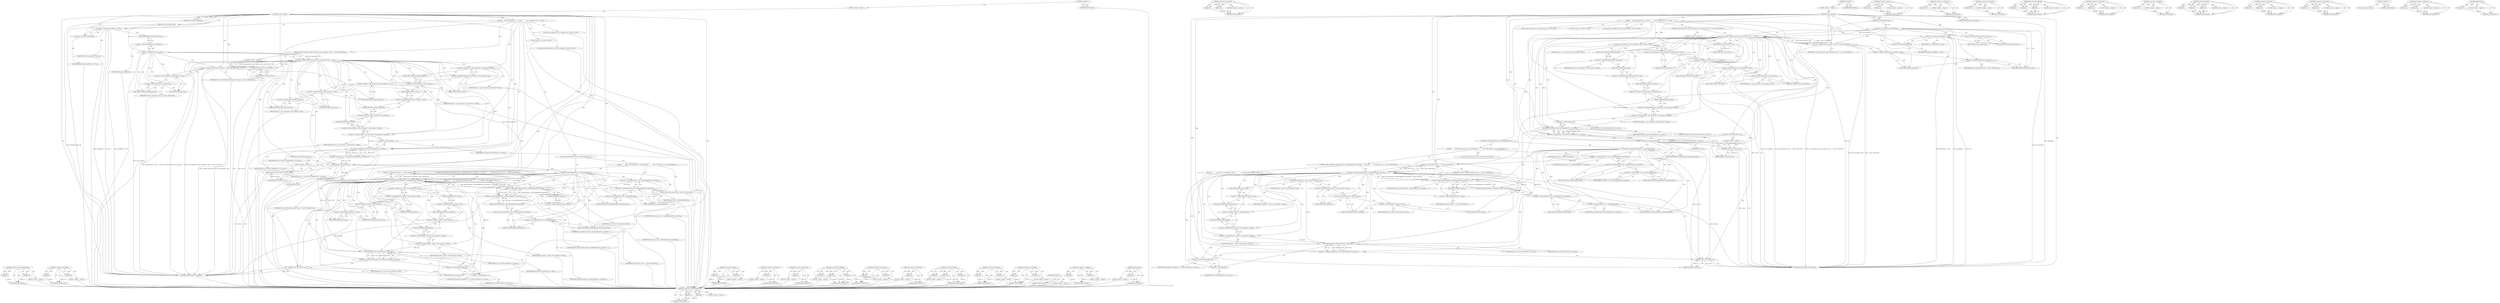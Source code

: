 digraph "OBJ_obj2nid" {
vulnerable_174 [label=<(METHOD,&lt;operator&gt;.indirectFieldAccess)>];
vulnerable_175 [label=<(PARAM,p1)>];
vulnerable_176 [label=<(PARAM,p2)>];
vulnerable_177 [label=<(BLOCK,&lt;empty&gt;,&lt;empty&gt;)>];
vulnerable_178 [label=<(METHOD_RETURN,ANY)>];
vulnerable_199 [label=<(METHOD,&lt;operator&gt;.logicalAnd)>];
vulnerable_200 [label=<(PARAM,p1)>];
vulnerable_201 [label=<(PARAM,p2)>];
vulnerable_202 [label=<(BLOCK,&lt;empty&gt;,&lt;empty&gt;)>];
vulnerable_203 [label=<(METHOD_RETURN,ANY)>];
vulnerable_6 [label=<(METHOD,&lt;global&gt;)<SUB>1</SUB>>];
vulnerable_7 [label=<(BLOCK,&lt;empty&gt;,&lt;empty&gt;)<SUB>1</SUB>>];
vulnerable_8 [label=<(METHOD,rsa_pss_decode)<SUB>1</SUB>>];
vulnerable_9 [label=<(PARAM,const X509_ALGOR *alg)<SUB>1</SUB>>];
vulnerable_10 [label=<(PARAM,X509_ALGOR **pmaskHash)<SUB>2</SUB>>];
vulnerable_11 [label=<(BLOCK,{
    const unsigned char *p;
    int plen;
   ...,{
    const unsigned char *p;
    int plen;
   ...)<SUB>3</SUB>>];
vulnerable_12 [label="<(LOCAL,const unsigned char* p: unsigned char*)<SUB>4</SUB>>"];
vulnerable_13 [label="<(LOCAL,int plen: int)<SUB>5</SUB>>"];
vulnerable_14 [label="<(LOCAL,RSA_PSS_PARAMS* pss: RSA_PSS_PARAMS*)<SUB>6</SUB>>"];
vulnerable_15 [label=<(&lt;operator&gt;.assignment,*pmaskHash = NULL)<SUB>8</SUB>>];
vulnerable_16 [label=<(&lt;operator&gt;.indirection,*pmaskHash)<SUB>8</SUB>>];
vulnerable_17 [label=<(IDENTIFIER,pmaskHash,*pmaskHash = NULL)<SUB>8</SUB>>];
vulnerable_18 [label=<(IDENTIFIER,NULL,*pmaskHash = NULL)<SUB>8</SUB>>];
vulnerable_19 [label=<(CONTROL_STRUCTURE,IF,if (!alg-&gt;parameter || alg-&gt;parameter-&gt;type != V_ASN1_SEQUENCE))<SUB>10</SUB>>];
vulnerable_20 [label=<(&lt;operator&gt;.logicalOr,!alg-&gt;parameter || alg-&gt;parameter-&gt;type != V_AS...)<SUB>10</SUB>>];
vulnerable_21 [label=<(&lt;operator&gt;.logicalNot,!alg-&gt;parameter)<SUB>10</SUB>>];
vulnerable_22 [label=<(&lt;operator&gt;.indirectFieldAccess,alg-&gt;parameter)<SUB>10</SUB>>];
vulnerable_23 [label=<(IDENTIFIER,alg,!alg-&gt;parameter)<SUB>10</SUB>>];
vulnerable_24 [label=<(FIELD_IDENTIFIER,parameter,parameter)<SUB>10</SUB>>];
vulnerable_25 [label=<(&lt;operator&gt;.notEquals,alg-&gt;parameter-&gt;type != V_ASN1_SEQUENCE)<SUB>10</SUB>>];
vulnerable_26 [label=<(&lt;operator&gt;.indirectFieldAccess,alg-&gt;parameter-&gt;type)<SUB>10</SUB>>];
vulnerable_27 [label=<(&lt;operator&gt;.indirectFieldAccess,alg-&gt;parameter)<SUB>10</SUB>>];
vulnerable_28 [label=<(IDENTIFIER,alg,alg-&gt;parameter-&gt;type != V_ASN1_SEQUENCE)<SUB>10</SUB>>];
vulnerable_29 [label=<(FIELD_IDENTIFIER,parameter,parameter)<SUB>10</SUB>>];
vulnerable_30 [label=<(FIELD_IDENTIFIER,type,type)<SUB>10</SUB>>];
vulnerable_31 [label=<(IDENTIFIER,V_ASN1_SEQUENCE,alg-&gt;parameter-&gt;type != V_ASN1_SEQUENCE)<SUB>10</SUB>>];
vulnerable_32 [label=<(BLOCK,&lt;empty&gt;,&lt;empty&gt;)<SUB>11</SUB>>];
vulnerable_33 [label=<(RETURN,return NULL;,return NULL;)<SUB>11</SUB>>];
vulnerable_34 [label=<(IDENTIFIER,NULL,return NULL;)<SUB>11</SUB>>];
vulnerable_35 [label=<(&lt;operator&gt;.assignment,p = alg-&gt;parameter-&gt;value.sequence-&gt;data)<SUB>12</SUB>>];
vulnerable_36 [label=<(IDENTIFIER,p,p = alg-&gt;parameter-&gt;value.sequence-&gt;data)<SUB>12</SUB>>];
vulnerable_37 [label=<(&lt;operator&gt;.indirectFieldAccess,alg-&gt;parameter-&gt;value.sequence-&gt;data)<SUB>12</SUB>>];
vulnerable_38 [label=<(&lt;operator&gt;.fieldAccess,alg-&gt;parameter-&gt;value.sequence)<SUB>12</SUB>>];
vulnerable_39 [label=<(&lt;operator&gt;.indirectFieldAccess,alg-&gt;parameter-&gt;value)<SUB>12</SUB>>];
vulnerable_40 [label=<(&lt;operator&gt;.indirectFieldAccess,alg-&gt;parameter)<SUB>12</SUB>>];
vulnerable_41 [label=<(IDENTIFIER,alg,p = alg-&gt;parameter-&gt;value.sequence-&gt;data)<SUB>12</SUB>>];
vulnerable_42 [label=<(FIELD_IDENTIFIER,parameter,parameter)<SUB>12</SUB>>];
vulnerable_43 [label=<(FIELD_IDENTIFIER,value,value)<SUB>12</SUB>>];
vulnerable_44 [label=<(FIELD_IDENTIFIER,sequence,sequence)<SUB>12</SUB>>];
vulnerable_45 [label=<(FIELD_IDENTIFIER,data,data)<SUB>12</SUB>>];
vulnerable_46 [label=<(&lt;operator&gt;.assignment,plen = alg-&gt;parameter-&gt;value.sequence-&gt;length)<SUB>13</SUB>>];
vulnerable_47 [label=<(IDENTIFIER,plen,plen = alg-&gt;parameter-&gt;value.sequence-&gt;length)<SUB>13</SUB>>];
vulnerable_48 [label=<(&lt;operator&gt;.indirectFieldAccess,alg-&gt;parameter-&gt;value.sequence-&gt;length)<SUB>13</SUB>>];
vulnerable_49 [label=<(&lt;operator&gt;.fieldAccess,alg-&gt;parameter-&gt;value.sequence)<SUB>13</SUB>>];
vulnerable_50 [label=<(&lt;operator&gt;.indirectFieldAccess,alg-&gt;parameter-&gt;value)<SUB>13</SUB>>];
vulnerable_51 [label=<(&lt;operator&gt;.indirectFieldAccess,alg-&gt;parameter)<SUB>13</SUB>>];
vulnerable_52 [label=<(IDENTIFIER,alg,plen = alg-&gt;parameter-&gt;value.sequence-&gt;length)<SUB>13</SUB>>];
vulnerable_53 [label=<(FIELD_IDENTIFIER,parameter,parameter)<SUB>13</SUB>>];
vulnerable_54 [label=<(FIELD_IDENTIFIER,value,value)<SUB>13</SUB>>];
vulnerable_55 [label=<(FIELD_IDENTIFIER,sequence,sequence)<SUB>13</SUB>>];
vulnerable_56 [label=<(FIELD_IDENTIFIER,length,length)<SUB>13</SUB>>];
vulnerable_57 [label=<(&lt;operator&gt;.assignment,pss = d2i_RSA_PSS_PARAMS(NULL, &amp;p, plen))<SUB>14</SUB>>];
vulnerable_58 [label=<(IDENTIFIER,pss,pss = d2i_RSA_PSS_PARAMS(NULL, &amp;p, plen))<SUB>14</SUB>>];
vulnerable_59 [label=<(d2i_RSA_PSS_PARAMS,d2i_RSA_PSS_PARAMS(NULL, &amp;p, plen))<SUB>14</SUB>>];
vulnerable_60 [label=<(IDENTIFIER,NULL,d2i_RSA_PSS_PARAMS(NULL, &amp;p, plen))<SUB>14</SUB>>];
vulnerable_61 [label=<(&lt;operator&gt;.addressOf,&amp;p)<SUB>14</SUB>>];
vulnerable_62 [label=<(IDENTIFIER,p,d2i_RSA_PSS_PARAMS(NULL, &amp;p, plen))<SUB>14</SUB>>];
vulnerable_63 [label=<(IDENTIFIER,plen,d2i_RSA_PSS_PARAMS(NULL, &amp;p, plen))<SUB>14</SUB>>];
vulnerable_64 [label=<(CONTROL_STRUCTURE,IF,if (!pss))<SUB>16</SUB>>];
vulnerable_65 [label=<(&lt;operator&gt;.logicalNot,!pss)<SUB>16</SUB>>];
vulnerable_66 [label=<(IDENTIFIER,pss,!pss)<SUB>16</SUB>>];
vulnerable_67 [label=<(BLOCK,&lt;empty&gt;,&lt;empty&gt;)<SUB>17</SUB>>];
vulnerable_68 [label=<(RETURN,return NULL;,return NULL;)<SUB>17</SUB>>];
vulnerable_69 [label=<(IDENTIFIER,NULL,return NULL;)<SUB>17</SUB>>];
vulnerable_70 [label=<(CONTROL_STRUCTURE,IF,if (pss-&gt;maskGenAlgorithm))<SUB>19</SUB>>];
vulnerable_71 [label=<(&lt;operator&gt;.indirectFieldAccess,pss-&gt;maskGenAlgorithm)<SUB>19</SUB>>];
vulnerable_72 [label=<(IDENTIFIER,pss,if (pss-&gt;maskGenAlgorithm))<SUB>19</SUB>>];
vulnerable_73 [label=<(FIELD_IDENTIFIER,maskGenAlgorithm,maskGenAlgorithm)<SUB>19</SUB>>];
vulnerable_74 [label=<(BLOCK,{
         ASN1_TYPE *param = pss-&gt;maskGenAlgor...,{
         ASN1_TYPE *param = pss-&gt;maskGenAlgor...)<SUB>19</SUB>>];
vulnerable_75 [label="<(LOCAL,ASN1_TYPE* param: ASN1_TYPE*)<SUB>20</SUB>>"];
vulnerable_76 [label=<(&lt;operator&gt;.assignment,*param = pss-&gt;maskGenAlgorithm-&gt;parameter)<SUB>20</SUB>>];
vulnerable_77 [label=<(IDENTIFIER,param,*param = pss-&gt;maskGenAlgorithm-&gt;parameter)<SUB>20</SUB>>];
vulnerable_78 [label=<(&lt;operator&gt;.indirectFieldAccess,pss-&gt;maskGenAlgorithm-&gt;parameter)<SUB>20</SUB>>];
vulnerable_79 [label=<(&lt;operator&gt;.indirectFieldAccess,pss-&gt;maskGenAlgorithm)<SUB>20</SUB>>];
vulnerable_80 [label=<(IDENTIFIER,pss,*param = pss-&gt;maskGenAlgorithm-&gt;parameter)<SUB>20</SUB>>];
vulnerable_81 [label=<(FIELD_IDENTIFIER,maskGenAlgorithm,maskGenAlgorithm)<SUB>20</SUB>>];
vulnerable_82 [label=<(FIELD_IDENTIFIER,parameter,parameter)<SUB>20</SUB>>];
vulnerable_83 [label=<(CONTROL_STRUCTURE,IF,if (OBJ_obj2nid(pss-&gt;maskGenAlgorithm-&gt;algorithm) == NID_mgf1
            &amp;&amp; param-&gt;type == V_ASN1_SEQUENCE))<SUB>21</SUB>>];
vulnerable_84 [label=<(&lt;operator&gt;.logicalAnd,OBJ_obj2nid(pss-&gt;maskGenAlgorithm-&gt;algorithm) =...)<SUB>21</SUB>>];
vulnerable_85 [label=<(&lt;operator&gt;.equals,OBJ_obj2nid(pss-&gt;maskGenAlgorithm-&gt;algorithm) =...)<SUB>21</SUB>>];
vulnerable_86 [label=<(OBJ_obj2nid,OBJ_obj2nid(pss-&gt;maskGenAlgorithm-&gt;algorithm))<SUB>21</SUB>>];
vulnerable_87 [label=<(&lt;operator&gt;.indirectFieldAccess,pss-&gt;maskGenAlgorithm-&gt;algorithm)<SUB>21</SUB>>];
vulnerable_88 [label=<(&lt;operator&gt;.indirectFieldAccess,pss-&gt;maskGenAlgorithm)<SUB>21</SUB>>];
vulnerable_89 [label=<(IDENTIFIER,pss,OBJ_obj2nid(pss-&gt;maskGenAlgorithm-&gt;algorithm))<SUB>21</SUB>>];
vulnerable_90 [label=<(FIELD_IDENTIFIER,maskGenAlgorithm,maskGenAlgorithm)<SUB>21</SUB>>];
vulnerable_91 [label=<(FIELD_IDENTIFIER,algorithm,algorithm)<SUB>21</SUB>>];
vulnerable_92 [label=<(IDENTIFIER,NID_mgf1,OBJ_obj2nid(pss-&gt;maskGenAlgorithm-&gt;algorithm) =...)<SUB>21</SUB>>];
vulnerable_93 [label=<(&lt;operator&gt;.equals,param-&gt;type == V_ASN1_SEQUENCE)<SUB>22</SUB>>];
vulnerable_94 [label=<(&lt;operator&gt;.indirectFieldAccess,param-&gt;type)<SUB>22</SUB>>];
vulnerable_95 [label=<(IDENTIFIER,param,param-&gt;type == V_ASN1_SEQUENCE)<SUB>22</SUB>>];
vulnerable_96 [label=<(FIELD_IDENTIFIER,type,type)<SUB>22</SUB>>];
vulnerable_97 [label=<(IDENTIFIER,V_ASN1_SEQUENCE,param-&gt;type == V_ASN1_SEQUENCE)<SUB>22</SUB>>];
vulnerable_98 [label=<(BLOCK,{
             p = param-&gt;value.sequence-&gt;data;...,{
             p = param-&gt;value.sequence-&gt;data;...)<SUB>22</SUB>>];
vulnerable_99 [label=<(&lt;operator&gt;.assignment,p = param-&gt;value.sequence-&gt;data)<SUB>23</SUB>>];
vulnerable_100 [label=<(IDENTIFIER,p,p = param-&gt;value.sequence-&gt;data)<SUB>23</SUB>>];
vulnerable_101 [label=<(&lt;operator&gt;.indirectFieldAccess,param-&gt;value.sequence-&gt;data)<SUB>23</SUB>>];
vulnerable_102 [label=<(&lt;operator&gt;.fieldAccess,param-&gt;value.sequence)<SUB>23</SUB>>];
vulnerable_103 [label=<(&lt;operator&gt;.indirectFieldAccess,param-&gt;value)<SUB>23</SUB>>];
vulnerable_104 [label=<(IDENTIFIER,param,p = param-&gt;value.sequence-&gt;data)<SUB>23</SUB>>];
vulnerable_105 [label=<(FIELD_IDENTIFIER,value,value)<SUB>23</SUB>>];
vulnerable_106 [label=<(FIELD_IDENTIFIER,sequence,sequence)<SUB>23</SUB>>];
vulnerable_107 [label=<(FIELD_IDENTIFIER,data,data)<SUB>23</SUB>>];
vulnerable_108 [label=<(&lt;operator&gt;.assignment,plen = param-&gt;value.sequence-&gt;length)<SUB>24</SUB>>];
vulnerable_109 [label=<(IDENTIFIER,plen,plen = param-&gt;value.sequence-&gt;length)<SUB>24</SUB>>];
vulnerable_110 [label=<(&lt;operator&gt;.indirectFieldAccess,param-&gt;value.sequence-&gt;length)<SUB>24</SUB>>];
vulnerable_111 [label=<(&lt;operator&gt;.fieldAccess,param-&gt;value.sequence)<SUB>24</SUB>>];
vulnerable_112 [label=<(&lt;operator&gt;.indirectFieldAccess,param-&gt;value)<SUB>24</SUB>>];
vulnerable_113 [label=<(IDENTIFIER,param,plen = param-&gt;value.sequence-&gt;length)<SUB>24</SUB>>];
vulnerable_114 [label=<(FIELD_IDENTIFIER,value,value)<SUB>24</SUB>>];
vulnerable_115 [label=<(FIELD_IDENTIFIER,sequence,sequence)<SUB>24</SUB>>];
vulnerable_116 [label=<(FIELD_IDENTIFIER,length,length)<SUB>24</SUB>>];
vulnerable_117 [label=<(&lt;operator&gt;.assignment,*pmaskHash = d2i_X509_ALGOR(NULL, &amp;p, plen))<SUB>25</SUB>>];
vulnerable_118 [label=<(&lt;operator&gt;.indirection,*pmaskHash)<SUB>25</SUB>>];
vulnerable_119 [label=<(IDENTIFIER,pmaskHash,*pmaskHash = d2i_X509_ALGOR(NULL, &amp;p, plen))<SUB>25</SUB>>];
vulnerable_120 [label=<(d2i_X509_ALGOR,d2i_X509_ALGOR(NULL, &amp;p, plen))<SUB>25</SUB>>];
vulnerable_121 [label=<(IDENTIFIER,NULL,d2i_X509_ALGOR(NULL, &amp;p, plen))<SUB>25</SUB>>];
vulnerable_122 [label=<(&lt;operator&gt;.addressOf,&amp;p)<SUB>25</SUB>>];
vulnerable_123 [label=<(IDENTIFIER,p,d2i_X509_ALGOR(NULL, &amp;p, plen))<SUB>25</SUB>>];
vulnerable_124 [label=<(IDENTIFIER,plen,d2i_X509_ALGOR(NULL, &amp;p, plen))<SUB>25</SUB>>];
vulnerable_125 [label=<(RETURN,return pss;,return pss;)<SUB>29</SUB>>];
vulnerable_126 [label=<(IDENTIFIER,pss,return pss;)<SUB>29</SUB>>];
vulnerable_127 [label=<(METHOD_RETURN,RSA_PSS_PARAMS)<SUB>1</SUB>>];
vulnerable_129 [label=<(METHOD_RETURN,ANY)<SUB>1</SUB>>];
vulnerable_204 [label=<(METHOD,&lt;operator&gt;.equals)>];
vulnerable_205 [label=<(PARAM,p1)>];
vulnerable_206 [label=<(PARAM,p2)>];
vulnerable_207 [label=<(BLOCK,&lt;empty&gt;,&lt;empty&gt;)>];
vulnerable_208 [label=<(METHOD_RETURN,ANY)>];
vulnerable_161 [label=<(METHOD,&lt;operator&gt;.indirection)>];
vulnerable_162 [label=<(PARAM,p1)>];
vulnerable_163 [label=<(BLOCK,&lt;empty&gt;,&lt;empty&gt;)>];
vulnerable_164 [label=<(METHOD_RETURN,ANY)>];
vulnerable_195 [label=<(METHOD,&lt;operator&gt;.addressOf)>];
vulnerable_196 [label=<(PARAM,p1)>];
vulnerable_197 [label=<(BLOCK,&lt;empty&gt;,&lt;empty&gt;)>];
vulnerable_198 [label=<(METHOD_RETURN,ANY)>];
vulnerable_189 [label=<(METHOD,d2i_RSA_PSS_PARAMS)>];
vulnerable_190 [label=<(PARAM,p1)>];
vulnerable_191 [label=<(PARAM,p2)>];
vulnerable_192 [label=<(PARAM,p3)>];
vulnerable_193 [label=<(BLOCK,&lt;empty&gt;,&lt;empty&gt;)>];
vulnerable_194 [label=<(METHOD_RETURN,ANY)>];
vulnerable_184 [label=<(METHOD,&lt;operator&gt;.fieldAccess)>];
vulnerable_185 [label=<(PARAM,p1)>];
vulnerable_186 [label=<(PARAM,p2)>];
vulnerable_187 [label=<(BLOCK,&lt;empty&gt;,&lt;empty&gt;)>];
vulnerable_188 [label=<(METHOD_RETURN,ANY)>];
vulnerable_170 [label=<(METHOD,&lt;operator&gt;.logicalNot)>];
vulnerable_171 [label=<(PARAM,p1)>];
vulnerable_172 [label=<(BLOCK,&lt;empty&gt;,&lt;empty&gt;)>];
vulnerable_173 [label=<(METHOD_RETURN,ANY)>];
vulnerable_213 [label=<(METHOD,d2i_X509_ALGOR)>];
vulnerable_214 [label=<(PARAM,p1)>];
vulnerable_215 [label=<(PARAM,p2)>];
vulnerable_216 [label=<(PARAM,p3)>];
vulnerable_217 [label=<(BLOCK,&lt;empty&gt;,&lt;empty&gt;)>];
vulnerable_218 [label=<(METHOD_RETURN,ANY)>];
vulnerable_165 [label=<(METHOD,&lt;operator&gt;.logicalOr)>];
vulnerable_166 [label=<(PARAM,p1)>];
vulnerable_167 [label=<(PARAM,p2)>];
vulnerable_168 [label=<(BLOCK,&lt;empty&gt;,&lt;empty&gt;)>];
vulnerable_169 [label=<(METHOD_RETURN,ANY)>];
vulnerable_156 [label=<(METHOD,&lt;operator&gt;.assignment)>];
vulnerable_157 [label=<(PARAM,p1)>];
vulnerable_158 [label=<(PARAM,p2)>];
vulnerable_159 [label=<(BLOCK,&lt;empty&gt;,&lt;empty&gt;)>];
vulnerable_160 [label=<(METHOD_RETURN,ANY)>];
vulnerable_150 [label=<(METHOD,&lt;global&gt;)<SUB>1</SUB>>];
vulnerable_151 [label=<(BLOCK,&lt;empty&gt;,&lt;empty&gt;)>];
vulnerable_152 [label=<(METHOD_RETURN,ANY)>];
vulnerable_179 [label=<(METHOD,&lt;operator&gt;.notEquals)>];
vulnerable_180 [label=<(PARAM,p1)>];
vulnerable_181 [label=<(PARAM,p2)>];
vulnerable_182 [label=<(BLOCK,&lt;empty&gt;,&lt;empty&gt;)>];
vulnerable_183 [label=<(METHOD_RETURN,ANY)>];
vulnerable_209 [label=<(METHOD,OBJ_obj2nid)>];
vulnerable_210 [label=<(PARAM,p1)>];
vulnerable_211 [label=<(BLOCK,&lt;empty&gt;,&lt;empty&gt;)>];
vulnerable_212 [label=<(METHOD_RETURN,ANY)>];
fixed_176 [label=<(METHOD,&lt;operator&gt;.indirectFieldAccess)>];
fixed_177 [label=<(PARAM,p1)>];
fixed_178 [label=<(PARAM,p2)>];
fixed_179 [label=<(BLOCK,&lt;empty&gt;,&lt;empty&gt;)>];
fixed_180 [label=<(METHOD_RETURN,ANY)>];
fixed_201 [label=<(METHOD,&lt;operator&gt;.logicalAnd)>];
fixed_202 [label=<(PARAM,p1)>];
fixed_203 [label=<(PARAM,p2)>];
fixed_204 [label=<(BLOCK,&lt;empty&gt;,&lt;empty&gt;)>];
fixed_205 [label=<(METHOD_RETURN,ANY)>];
fixed_6 [label=<(METHOD,&lt;global&gt;)<SUB>1</SUB>>];
fixed_7 [label=<(BLOCK,&lt;empty&gt;,&lt;empty&gt;)<SUB>1</SUB>>];
fixed_8 [label=<(METHOD,rsa_pss_decode)<SUB>1</SUB>>];
fixed_9 [label=<(PARAM,const X509_ALGOR *alg)<SUB>1</SUB>>];
fixed_10 [label=<(PARAM,X509_ALGOR **pmaskHash)<SUB>2</SUB>>];
fixed_11 [label=<(BLOCK,{
    const unsigned char *p;
    int plen;
   ...,{
    const unsigned char *p;
    int plen;
   ...)<SUB>3</SUB>>];
fixed_12 [label="<(LOCAL,const unsigned char* p: unsigned char*)<SUB>4</SUB>>"];
fixed_13 [label="<(LOCAL,int plen: int)<SUB>5</SUB>>"];
fixed_14 [label="<(LOCAL,RSA_PSS_PARAMS* pss: RSA_PSS_PARAMS*)<SUB>6</SUB>>"];
fixed_15 [label=<(&lt;operator&gt;.assignment,*pmaskHash = NULL)<SUB>8</SUB>>];
fixed_16 [label=<(&lt;operator&gt;.indirection,*pmaskHash)<SUB>8</SUB>>];
fixed_17 [label=<(IDENTIFIER,pmaskHash,*pmaskHash = NULL)<SUB>8</SUB>>];
fixed_18 [label=<(IDENTIFIER,NULL,*pmaskHash = NULL)<SUB>8</SUB>>];
fixed_19 [label=<(CONTROL_STRUCTURE,IF,if (!alg-&gt;parameter || alg-&gt;parameter-&gt;type != V_ASN1_SEQUENCE))<SUB>10</SUB>>];
fixed_20 [label=<(&lt;operator&gt;.logicalOr,!alg-&gt;parameter || alg-&gt;parameter-&gt;type != V_AS...)<SUB>10</SUB>>];
fixed_21 [label=<(&lt;operator&gt;.logicalNot,!alg-&gt;parameter)<SUB>10</SUB>>];
fixed_22 [label=<(&lt;operator&gt;.indirectFieldAccess,alg-&gt;parameter)<SUB>10</SUB>>];
fixed_23 [label=<(IDENTIFIER,alg,!alg-&gt;parameter)<SUB>10</SUB>>];
fixed_24 [label=<(FIELD_IDENTIFIER,parameter,parameter)<SUB>10</SUB>>];
fixed_25 [label=<(&lt;operator&gt;.notEquals,alg-&gt;parameter-&gt;type != V_ASN1_SEQUENCE)<SUB>10</SUB>>];
fixed_26 [label=<(&lt;operator&gt;.indirectFieldAccess,alg-&gt;parameter-&gt;type)<SUB>10</SUB>>];
fixed_27 [label=<(&lt;operator&gt;.indirectFieldAccess,alg-&gt;parameter)<SUB>10</SUB>>];
fixed_28 [label=<(IDENTIFIER,alg,alg-&gt;parameter-&gt;type != V_ASN1_SEQUENCE)<SUB>10</SUB>>];
fixed_29 [label=<(FIELD_IDENTIFIER,parameter,parameter)<SUB>10</SUB>>];
fixed_30 [label=<(FIELD_IDENTIFIER,type,type)<SUB>10</SUB>>];
fixed_31 [label=<(IDENTIFIER,V_ASN1_SEQUENCE,alg-&gt;parameter-&gt;type != V_ASN1_SEQUENCE)<SUB>10</SUB>>];
fixed_32 [label=<(BLOCK,&lt;empty&gt;,&lt;empty&gt;)<SUB>11</SUB>>];
fixed_33 [label=<(RETURN,return NULL;,return NULL;)<SUB>11</SUB>>];
fixed_34 [label=<(IDENTIFIER,NULL,return NULL;)<SUB>11</SUB>>];
fixed_35 [label=<(&lt;operator&gt;.assignment,p = alg-&gt;parameter-&gt;value.sequence-&gt;data)<SUB>12</SUB>>];
fixed_36 [label=<(IDENTIFIER,p,p = alg-&gt;parameter-&gt;value.sequence-&gt;data)<SUB>12</SUB>>];
fixed_37 [label=<(&lt;operator&gt;.indirectFieldAccess,alg-&gt;parameter-&gt;value.sequence-&gt;data)<SUB>12</SUB>>];
fixed_38 [label=<(&lt;operator&gt;.fieldAccess,alg-&gt;parameter-&gt;value.sequence)<SUB>12</SUB>>];
fixed_39 [label=<(&lt;operator&gt;.indirectFieldAccess,alg-&gt;parameter-&gt;value)<SUB>12</SUB>>];
fixed_40 [label=<(&lt;operator&gt;.indirectFieldAccess,alg-&gt;parameter)<SUB>12</SUB>>];
fixed_41 [label=<(IDENTIFIER,alg,p = alg-&gt;parameter-&gt;value.sequence-&gt;data)<SUB>12</SUB>>];
fixed_42 [label=<(FIELD_IDENTIFIER,parameter,parameter)<SUB>12</SUB>>];
fixed_43 [label=<(FIELD_IDENTIFIER,value,value)<SUB>12</SUB>>];
fixed_44 [label=<(FIELD_IDENTIFIER,sequence,sequence)<SUB>12</SUB>>];
fixed_45 [label=<(FIELD_IDENTIFIER,data,data)<SUB>12</SUB>>];
fixed_46 [label=<(&lt;operator&gt;.assignment,plen = alg-&gt;parameter-&gt;value.sequence-&gt;length)<SUB>13</SUB>>];
fixed_47 [label=<(IDENTIFIER,plen,plen = alg-&gt;parameter-&gt;value.sequence-&gt;length)<SUB>13</SUB>>];
fixed_48 [label=<(&lt;operator&gt;.indirectFieldAccess,alg-&gt;parameter-&gt;value.sequence-&gt;length)<SUB>13</SUB>>];
fixed_49 [label=<(&lt;operator&gt;.fieldAccess,alg-&gt;parameter-&gt;value.sequence)<SUB>13</SUB>>];
fixed_50 [label=<(&lt;operator&gt;.indirectFieldAccess,alg-&gt;parameter-&gt;value)<SUB>13</SUB>>];
fixed_51 [label=<(&lt;operator&gt;.indirectFieldAccess,alg-&gt;parameter)<SUB>13</SUB>>];
fixed_52 [label=<(IDENTIFIER,alg,plen = alg-&gt;parameter-&gt;value.sequence-&gt;length)<SUB>13</SUB>>];
fixed_53 [label=<(FIELD_IDENTIFIER,parameter,parameter)<SUB>13</SUB>>];
fixed_54 [label=<(FIELD_IDENTIFIER,value,value)<SUB>13</SUB>>];
fixed_55 [label=<(FIELD_IDENTIFIER,sequence,sequence)<SUB>13</SUB>>];
fixed_56 [label=<(FIELD_IDENTIFIER,length,length)<SUB>13</SUB>>];
fixed_57 [label=<(&lt;operator&gt;.assignment,pss = d2i_RSA_PSS_PARAMS(NULL, &amp;p, plen))<SUB>14</SUB>>];
fixed_58 [label=<(IDENTIFIER,pss,pss = d2i_RSA_PSS_PARAMS(NULL, &amp;p, plen))<SUB>14</SUB>>];
fixed_59 [label=<(d2i_RSA_PSS_PARAMS,d2i_RSA_PSS_PARAMS(NULL, &amp;p, plen))<SUB>14</SUB>>];
fixed_60 [label=<(IDENTIFIER,NULL,d2i_RSA_PSS_PARAMS(NULL, &amp;p, plen))<SUB>14</SUB>>];
fixed_61 [label=<(&lt;operator&gt;.addressOf,&amp;p)<SUB>14</SUB>>];
fixed_62 [label=<(IDENTIFIER,p,d2i_RSA_PSS_PARAMS(NULL, &amp;p, plen))<SUB>14</SUB>>];
fixed_63 [label=<(IDENTIFIER,plen,d2i_RSA_PSS_PARAMS(NULL, &amp;p, plen))<SUB>14</SUB>>];
fixed_64 [label=<(CONTROL_STRUCTURE,IF,if (!pss))<SUB>16</SUB>>];
fixed_65 [label=<(&lt;operator&gt;.logicalNot,!pss)<SUB>16</SUB>>];
fixed_66 [label=<(IDENTIFIER,pss,!pss)<SUB>16</SUB>>];
fixed_67 [label=<(BLOCK,&lt;empty&gt;,&lt;empty&gt;)<SUB>17</SUB>>];
fixed_68 [label=<(RETURN,return NULL;,return NULL;)<SUB>17</SUB>>];
fixed_69 [label=<(IDENTIFIER,NULL,return NULL;)<SUB>17</SUB>>];
fixed_70 [label=<(CONTROL_STRUCTURE,IF,if (pss-&gt;maskGenAlgorithm))<SUB>19</SUB>>];
fixed_71 [label=<(&lt;operator&gt;.indirectFieldAccess,pss-&gt;maskGenAlgorithm)<SUB>19</SUB>>];
fixed_72 [label=<(IDENTIFIER,pss,if (pss-&gt;maskGenAlgorithm))<SUB>19</SUB>>];
fixed_73 [label=<(FIELD_IDENTIFIER,maskGenAlgorithm,maskGenAlgorithm)<SUB>19</SUB>>];
fixed_74 [label=<(BLOCK,{
         ASN1_TYPE *param = pss-&gt;maskGenAlgor...,{
         ASN1_TYPE *param = pss-&gt;maskGenAlgor...)<SUB>19</SUB>>];
fixed_75 [label="<(LOCAL,ASN1_TYPE* param: ASN1_TYPE*)<SUB>20</SUB>>"];
fixed_76 [label=<(&lt;operator&gt;.assignment,*param = pss-&gt;maskGenAlgorithm-&gt;parameter)<SUB>20</SUB>>];
fixed_77 [label=<(IDENTIFIER,param,*param = pss-&gt;maskGenAlgorithm-&gt;parameter)<SUB>20</SUB>>];
fixed_78 [label=<(&lt;operator&gt;.indirectFieldAccess,pss-&gt;maskGenAlgorithm-&gt;parameter)<SUB>20</SUB>>];
fixed_79 [label=<(&lt;operator&gt;.indirectFieldAccess,pss-&gt;maskGenAlgorithm)<SUB>20</SUB>>];
fixed_80 [label=<(IDENTIFIER,pss,*param = pss-&gt;maskGenAlgorithm-&gt;parameter)<SUB>20</SUB>>];
fixed_81 [label=<(FIELD_IDENTIFIER,maskGenAlgorithm,maskGenAlgorithm)<SUB>20</SUB>>];
fixed_82 [label=<(FIELD_IDENTIFIER,parameter,parameter)<SUB>20</SUB>>];
fixed_83 [label=<(CONTROL_STRUCTURE,IF,if (OBJ_obj2nid(pss-&gt;maskGenAlgorithm-&gt;algorithm) == NID_mgf1
            &amp;&amp; param &amp;&amp; param-&gt;type == V_ASN1_SEQUENCE))<SUB>21</SUB>>];
fixed_84 [label=<(&lt;operator&gt;.logicalAnd,OBJ_obj2nid(pss-&gt;maskGenAlgorithm-&gt;algorithm) =...)<SUB>21</SUB>>];
fixed_85 [label=<(&lt;operator&gt;.logicalAnd,OBJ_obj2nid(pss-&gt;maskGenAlgorithm-&gt;algorithm) =...)<SUB>21</SUB>>];
fixed_86 [label=<(&lt;operator&gt;.equals,OBJ_obj2nid(pss-&gt;maskGenAlgorithm-&gt;algorithm) =...)<SUB>21</SUB>>];
fixed_87 [label=<(OBJ_obj2nid,OBJ_obj2nid(pss-&gt;maskGenAlgorithm-&gt;algorithm))<SUB>21</SUB>>];
fixed_88 [label=<(&lt;operator&gt;.indirectFieldAccess,pss-&gt;maskGenAlgorithm-&gt;algorithm)<SUB>21</SUB>>];
fixed_89 [label=<(&lt;operator&gt;.indirectFieldAccess,pss-&gt;maskGenAlgorithm)<SUB>21</SUB>>];
fixed_90 [label=<(IDENTIFIER,pss,OBJ_obj2nid(pss-&gt;maskGenAlgorithm-&gt;algorithm))<SUB>21</SUB>>];
fixed_91 [label=<(FIELD_IDENTIFIER,maskGenAlgorithm,maskGenAlgorithm)<SUB>21</SUB>>];
fixed_92 [label=<(FIELD_IDENTIFIER,algorithm,algorithm)<SUB>21</SUB>>];
fixed_93 [label=<(IDENTIFIER,NID_mgf1,OBJ_obj2nid(pss-&gt;maskGenAlgorithm-&gt;algorithm) =...)<SUB>21</SUB>>];
fixed_94 [label=<(IDENTIFIER,param,OBJ_obj2nid(pss-&gt;maskGenAlgorithm-&gt;algorithm) =...)<SUB>22</SUB>>];
fixed_95 [label=<(&lt;operator&gt;.equals,param-&gt;type == V_ASN1_SEQUENCE)<SUB>22</SUB>>];
fixed_96 [label=<(&lt;operator&gt;.indirectFieldAccess,param-&gt;type)<SUB>22</SUB>>];
fixed_97 [label=<(IDENTIFIER,param,param-&gt;type == V_ASN1_SEQUENCE)<SUB>22</SUB>>];
fixed_98 [label=<(FIELD_IDENTIFIER,type,type)<SUB>22</SUB>>];
fixed_99 [label=<(IDENTIFIER,V_ASN1_SEQUENCE,param-&gt;type == V_ASN1_SEQUENCE)<SUB>22</SUB>>];
fixed_100 [label=<(BLOCK,{
             p = param-&gt;value.sequence-&gt;data;...,{
             p = param-&gt;value.sequence-&gt;data;...)<SUB>22</SUB>>];
fixed_101 [label=<(&lt;operator&gt;.assignment,p = param-&gt;value.sequence-&gt;data)<SUB>23</SUB>>];
fixed_102 [label=<(IDENTIFIER,p,p = param-&gt;value.sequence-&gt;data)<SUB>23</SUB>>];
fixed_103 [label=<(&lt;operator&gt;.indirectFieldAccess,param-&gt;value.sequence-&gt;data)<SUB>23</SUB>>];
fixed_104 [label=<(&lt;operator&gt;.fieldAccess,param-&gt;value.sequence)<SUB>23</SUB>>];
fixed_105 [label=<(&lt;operator&gt;.indirectFieldAccess,param-&gt;value)<SUB>23</SUB>>];
fixed_106 [label=<(IDENTIFIER,param,p = param-&gt;value.sequence-&gt;data)<SUB>23</SUB>>];
fixed_107 [label=<(FIELD_IDENTIFIER,value,value)<SUB>23</SUB>>];
fixed_108 [label=<(FIELD_IDENTIFIER,sequence,sequence)<SUB>23</SUB>>];
fixed_109 [label=<(FIELD_IDENTIFIER,data,data)<SUB>23</SUB>>];
fixed_110 [label=<(&lt;operator&gt;.assignment,plen = param-&gt;value.sequence-&gt;length)<SUB>24</SUB>>];
fixed_111 [label=<(IDENTIFIER,plen,plen = param-&gt;value.sequence-&gt;length)<SUB>24</SUB>>];
fixed_112 [label=<(&lt;operator&gt;.indirectFieldAccess,param-&gt;value.sequence-&gt;length)<SUB>24</SUB>>];
fixed_113 [label=<(&lt;operator&gt;.fieldAccess,param-&gt;value.sequence)<SUB>24</SUB>>];
fixed_114 [label=<(&lt;operator&gt;.indirectFieldAccess,param-&gt;value)<SUB>24</SUB>>];
fixed_115 [label=<(IDENTIFIER,param,plen = param-&gt;value.sequence-&gt;length)<SUB>24</SUB>>];
fixed_116 [label=<(FIELD_IDENTIFIER,value,value)<SUB>24</SUB>>];
fixed_117 [label=<(FIELD_IDENTIFIER,sequence,sequence)<SUB>24</SUB>>];
fixed_118 [label=<(FIELD_IDENTIFIER,length,length)<SUB>24</SUB>>];
fixed_119 [label=<(&lt;operator&gt;.assignment,*pmaskHash = d2i_X509_ALGOR(NULL, &amp;p, plen))<SUB>25</SUB>>];
fixed_120 [label=<(&lt;operator&gt;.indirection,*pmaskHash)<SUB>25</SUB>>];
fixed_121 [label=<(IDENTIFIER,pmaskHash,*pmaskHash = d2i_X509_ALGOR(NULL, &amp;p, plen))<SUB>25</SUB>>];
fixed_122 [label=<(d2i_X509_ALGOR,d2i_X509_ALGOR(NULL, &amp;p, plen))<SUB>25</SUB>>];
fixed_123 [label=<(IDENTIFIER,NULL,d2i_X509_ALGOR(NULL, &amp;p, plen))<SUB>25</SUB>>];
fixed_124 [label=<(&lt;operator&gt;.addressOf,&amp;p)<SUB>25</SUB>>];
fixed_125 [label=<(IDENTIFIER,p,d2i_X509_ALGOR(NULL, &amp;p, plen))<SUB>25</SUB>>];
fixed_126 [label=<(IDENTIFIER,plen,d2i_X509_ALGOR(NULL, &amp;p, plen))<SUB>25</SUB>>];
fixed_127 [label=<(RETURN,return pss;,return pss;)<SUB>29</SUB>>];
fixed_128 [label=<(IDENTIFIER,pss,return pss;)<SUB>29</SUB>>];
fixed_129 [label=<(METHOD_RETURN,RSA_PSS_PARAMS)<SUB>1</SUB>>];
fixed_131 [label=<(METHOD_RETURN,ANY)<SUB>1</SUB>>];
fixed_206 [label=<(METHOD,&lt;operator&gt;.equals)>];
fixed_207 [label=<(PARAM,p1)>];
fixed_208 [label=<(PARAM,p2)>];
fixed_209 [label=<(BLOCK,&lt;empty&gt;,&lt;empty&gt;)>];
fixed_210 [label=<(METHOD_RETURN,ANY)>];
fixed_163 [label=<(METHOD,&lt;operator&gt;.indirection)>];
fixed_164 [label=<(PARAM,p1)>];
fixed_165 [label=<(BLOCK,&lt;empty&gt;,&lt;empty&gt;)>];
fixed_166 [label=<(METHOD_RETURN,ANY)>];
fixed_197 [label=<(METHOD,&lt;operator&gt;.addressOf)>];
fixed_198 [label=<(PARAM,p1)>];
fixed_199 [label=<(BLOCK,&lt;empty&gt;,&lt;empty&gt;)>];
fixed_200 [label=<(METHOD_RETURN,ANY)>];
fixed_191 [label=<(METHOD,d2i_RSA_PSS_PARAMS)>];
fixed_192 [label=<(PARAM,p1)>];
fixed_193 [label=<(PARAM,p2)>];
fixed_194 [label=<(PARAM,p3)>];
fixed_195 [label=<(BLOCK,&lt;empty&gt;,&lt;empty&gt;)>];
fixed_196 [label=<(METHOD_RETURN,ANY)>];
fixed_186 [label=<(METHOD,&lt;operator&gt;.fieldAccess)>];
fixed_187 [label=<(PARAM,p1)>];
fixed_188 [label=<(PARAM,p2)>];
fixed_189 [label=<(BLOCK,&lt;empty&gt;,&lt;empty&gt;)>];
fixed_190 [label=<(METHOD_RETURN,ANY)>];
fixed_172 [label=<(METHOD,&lt;operator&gt;.logicalNot)>];
fixed_173 [label=<(PARAM,p1)>];
fixed_174 [label=<(BLOCK,&lt;empty&gt;,&lt;empty&gt;)>];
fixed_175 [label=<(METHOD_RETURN,ANY)>];
fixed_215 [label=<(METHOD,d2i_X509_ALGOR)>];
fixed_216 [label=<(PARAM,p1)>];
fixed_217 [label=<(PARAM,p2)>];
fixed_218 [label=<(PARAM,p3)>];
fixed_219 [label=<(BLOCK,&lt;empty&gt;,&lt;empty&gt;)>];
fixed_220 [label=<(METHOD_RETURN,ANY)>];
fixed_167 [label=<(METHOD,&lt;operator&gt;.logicalOr)>];
fixed_168 [label=<(PARAM,p1)>];
fixed_169 [label=<(PARAM,p2)>];
fixed_170 [label=<(BLOCK,&lt;empty&gt;,&lt;empty&gt;)>];
fixed_171 [label=<(METHOD_RETURN,ANY)>];
fixed_158 [label=<(METHOD,&lt;operator&gt;.assignment)>];
fixed_159 [label=<(PARAM,p1)>];
fixed_160 [label=<(PARAM,p2)>];
fixed_161 [label=<(BLOCK,&lt;empty&gt;,&lt;empty&gt;)>];
fixed_162 [label=<(METHOD_RETURN,ANY)>];
fixed_152 [label=<(METHOD,&lt;global&gt;)<SUB>1</SUB>>];
fixed_153 [label=<(BLOCK,&lt;empty&gt;,&lt;empty&gt;)>];
fixed_154 [label=<(METHOD_RETURN,ANY)>];
fixed_181 [label=<(METHOD,&lt;operator&gt;.notEquals)>];
fixed_182 [label=<(PARAM,p1)>];
fixed_183 [label=<(PARAM,p2)>];
fixed_184 [label=<(BLOCK,&lt;empty&gt;,&lt;empty&gt;)>];
fixed_185 [label=<(METHOD_RETURN,ANY)>];
fixed_211 [label=<(METHOD,OBJ_obj2nid)>];
fixed_212 [label=<(PARAM,p1)>];
fixed_213 [label=<(BLOCK,&lt;empty&gt;,&lt;empty&gt;)>];
fixed_214 [label=<(METHOD_RETURN,ANY)>];
vulnerable_174 -> vulnerable_175  [key=0, label="AST: "];
vulnerable_174 -> vulnerable_175  [key=1, label="DDG: "];
vulnerable_174 -> vulnerable_177  [key=0, label="AST: "];
vulnerable_174 -> vulnerable_176  [key=0, label="AST: "];
vulnerable_174 -> vulnerable_176  [key=1, label="DDG: "];
vulnerable_174 -> vulnerable_178  [key=0, label="AST: "];
vulnerable_174 -> vulnerable_178  [key=1, label="CFG: "];
vulnerable_175 -> vulnerable_178  [key=0, label="DDG: p1"];
vulnerable_176 -> vulnerable_178  [key=0, label="DDG: p2"];
vulnerable_199 -> vulnerable_200  [key=0, label="AST: "];
vulnerable_199 -> vulnerable_200  [key=1, label="DDG: "];
vulnerable_199 -> vulnerable_202  [key=0, label="AST: "];
vulnerable_199 -> vulnerable_201  [key=0, label="AST: "];
vulnerable_199 -> vulnerable_201  [key=1, label="DDG: "];
vulnerable_199 -> vulnerable_203  [key=0, label="AST: "];
vulnerable_199 -> vulnerable_203  [key=1, label="CFG: "];
vulnerable_200 -> vulnerable_203  [key=0, label="DDG: p1"];
vulnerable_201 -> vulnerable_203  [key=0, label="DDG: p2"];
vulnerable_6 -> vulnerable_7  [key=0, label="AST: "];
vulnerable_6 -> vulnerable_129  [key=0, label="AST: "];
vulnerable_6 -> vulnerable_129  [key=1, label="CFG: "];
vulnerable_7 -> vulnerable_8  [key=0, label="AST: "];
vulnerable_8 -> vulnerable_9  [key=0, label="AST: "];
vulnerable_8 -> vulnerable_9  [key=1, label="DDG: "];
vulnerable_8 -> vulnerable_10  [key=0, label="AST: "];
vulnerable_8 -> vulnerable_10  [key=1, label="DDG: "];
vulnerable_8 -> vulnerable_11  [key=0, label="AST: "];
vulnerable_8 -> vulnerable_127  [key=0, label="AST: "];
vulnerable_8 -> vulnerable_16  [key=0, label="CFG: "];
vulnerable_8 -> vulnerable_15  [key=0, label="DDG: "];
vulnerable_8 -> vulnerable_126  [key=0, label="DDG: "];
vulnerable_8 -> vulnerable_59  [key=0, label="DDG: "];
vulnerable_8 -> vulnerable_65  [key=0, label="DDG: "];
vulnerable_8 -> vulnerable_25  [key=0, label="DDG: "];
vulnerable_8 -> vulnerable_34  [key=0, label="DDG: "];
vulnerable_8 -> vulnerable_69  [key=0, label="DDG: "];
vulnerable_8 -> vulnerable_85  [key=0, label="DDG: "];
vulnerable_8 -> vulnerable_93  [key=0, label="DDG: "];
vulnerable_8 -> vulnerable_120  [key=0, label="DDG: "];
vulnerable_9 -> vulnerable_127  [key=0, label="DDG: alg"];
vulnerable_9 -> vulnerable_21  [key=0, label="DDG: alg"];
vulnerable_10 -> vulnerable_127  [key=0, label="DDG: pmaskHash"];
vulnerable_11 -> vulnerable_12  [key=0, label="AST: "];
vulnerable_11 -> vulnerable_13  [key=0, label="AST: "];
vulnerable_11 -> vulnerable_14  [key=0, label="AST: "];
vulnerable_11 -> vulnerable_15  [key=0, label="AST: "];
vulnerable_11 -> vulnerable_19  [key=0, label="AST: "];
vulnerable_11 -> vulnerable_35  [key=0, label="AST: "];
vulnerable_11 -> vulnerable_46  [key=0, label="AST: "];
vulnerable_11 -> vulnerable_57  [key=0, label="AST: "];
vulnerable_11 -> vulnerable_64  [key=0, label="AST: "];
vulnerable_11 -> vulnerable_70  [key=0, label="AST: "];
vulnerable_11 -> vulnerable_125  [key=0, label="AST: "];
vulnerable_15 -> vulnerable_16  [key=0, label="AST: "];
vulnerable_15 -> vulnerable_18  [key=0, label="AST: "];
vulnerable_15 -> vulnerable_24  [key=0, label="CFG: "];
vulnerable_15 -> vulnerable_127  [key=0, label="DDG: *pmaskHash"];
vulnerable_15 -> vulnerable_127  [key=1, label="DDG: NULL"];
vulnerable_15 -> vulnerable_127  [key=2, label="DDG: *pmaskHash = NULL"];
vulnerable_16 -> vulnerable_17  [key=0, label="AST: "];
vulnerable_16 -> vulnerable_15  [key=0, label="CFG: "];
vulnerable_19 -> vulnerable_20  [key=0, label="AST: "];
vulnerable_19 -> vulnerable_32  [key=0, label="AST: "];
vulnerable_20 -> vulnerable_21  [key=0, label="AST: "];
vulnerable_20 -> vulnerable_25  [key=0, label="AST: "];
vulnerable_20 -> vulnerable_33  [key=0, label="CFG: "];
vulnerable_20 -> vulnerable_33  [key=1, label="CDG: "];
vulnerable_20 -> vulnerable_42  [key=0, label="CFG: "];
vulnerable_20 -> vulnerable_42  [key=1, label="CDG: "];
vulnerable_20 -> vulnerable_127  [key=0, label="DDG: !alg-&gt;parameter"];
vulnerable_20 -> vulnerable_127  [key=1, label="DDG: alg-&gt;parameter-&gt;type != V_ASN1_SEQUENCE"];
vulnerable_20 -> vulnerable_127  [key=2, label="DDG: !alg-&gt;parameter || alg-&gt;parameter-&gt;type != V_ASN1_SEQUENCE"];
vulnerable_20 -> vulnerable_48  [key=0, label="CDG: "];
vulnerable_20 -> vulnerable_49  [key=0, label="CDG: "];
vulnerable_20 -> vulnerable_51  [key=0, label="CDG: "];
vulnerable_20 -> vulnerable_57  [key=0, label="CDG: "];
vulnerable_20 -> vulnerable_37  [key=0, label="CDG: "];
vulnerable_20 -> vulnerable_46  [key=0, label="CDG: "];
vulnerable_20 -> vulnerable_38  [key=0, label="CDG: "];
vulnerable_20 -> vulnerable_56  [key=0, label="CDG: "];
vulnerable_20 -> vulnerable_45  [key=0, label="CDG: "];
vulnerable_20 -> vulnerable_40  [key=0, label="CDG: "];
vulnerable_20 -> vulnerable_65  [key=0, label="CDG: "];
vulnerable_20 -> vulnerable_50  [key=0, label="CDG: "];
vulnerable_20 -> vulnerable_59  [key=0, label="CDG: "];
vulnerable_20 -> vulnerable_44  [key=0, label="CDG: "];
vulnerable_20 -> vulnerable_35  [key=0, label="CDG: "];
vulnerable_20 -> vulnerable_54  [key=0, label="CDG: "];
vulnerable_20 -> vulnerable_43  [key=0, label="CDG: "];
vulnerable_20 -> vulnerable_61  [key=0, label="CDG: "];
vulnerable_20 -> vulnerable_53  [key=0, label="CDG: "];
vulnerable_20 -> vulnerable_55  [key=0, label="CDG: "];
vulnerable_20 -> vulnerable_39  [key=0, label="CDG: "];
vulnerable_21 -> vulnerable_22  [key=0, label="AST: "];
vulnerable_21 -> vulnerable_20  [key=0, label="CFG: "];
vulnerable_21 -> vulnerable_20  [key=1, label="DDG: alg-&gt;parameter"];
vulnerable_21 -> vulnerable_29  [key=0, label="CFG: "];
vulnerable_21 -> vulnerable_29  [key=1, label="CDG: "];
vulnerable_21 -> vulnerable_127  [key=0, label="DDG: alg-&gt;parameter"];
vulnerable_21 -> vulnerable_30  [key=0, label="CDG: "];
vulnerable_21 -> vulnerable_26  [key=0, label="CDG: "];
vulnerable_21 -> vulnerable_25  [key=0, label="CDG: "];
vulnerable_21 -> vulnerable_27  [key=0, label="CDG: "];
vulnerable_22 -> vulnerable_23  [key=0, label="AST: "];
vulnerable_22 -> vulnerable_24  [key=0, label="AST: "];
vulnerable_22 -> vulnerable_21  [key=0, label="CFG: "];
vulnerable_24 -> vulnerable_22  [key=0, label="CFG: "];
vulnerable_25 -> vulnerable_26  [key=0, label="AST: "];
vulnerable_25 -> vulnerable_31  [key=0, label="AST: "];
vulnerable_25 -> vulnerable_20  [key=0, label="CFG: "];
vulnerable_25 -> vulnerable_20  [key=1, label="DDG: alg-&gt;parameter-&gt;type"];
vulnerable_25 -> vulnerable_20  [key=2, label="DDG: V_ASN1_SEQUENCE"];
vulnerable_25 -> vulnerable_127  [key=0, label="DDG: alg-&gt;parameter-&gt;type"];
vulnerable_25 -> vulnerable_127  [key=1, label="DDG: V_ASN1_SEQUENCE"];
vulnerable_25 -> vulnerable_93  [key=0, label="DDG: V_ASN1_SEQUENCE"];
vulnerable_26 -> vulnerable_27  [key=0, label="AST: "];
vulnerable_26 -> vulnerable_30  [key=0, label="AST: "];
vulnerable_26 -> vulnerable_25  [key=0, label="CFG: "];
vulnerable_27 -> vulnerable_28  [key=0, label="AST: "];
vulnerable_27 -> vulnerable_29  [key=0, label="AST: "];
vulnerable_27 -> vulnerable_30  [key=0, label="CFG: "];
vulnerable_29 -> vulnerable_27  [key=0, label="CFG: "];
vulnerable_30 -> vulnerable_26  [key=0, label="CFG: "];
vulnerable_32 -> vulnerable_33  [key=0, label="AST: "];
vulnerable_33 -> vulnerable_34  [key=0, label="AST: "];
vulnerable_33 -> vulnerable_127  [key=0, label="CFG: "];
vulnerable_33 -> vulnerable_127  [key=1, label="DDG: &lt;RET&gt;"];
vulnerable_34 -> vulnerable_33  [key=0, label="DDG: NULL"];
vulnerable_35 -> vulnerable_36  [key=0, label="AST: "];
vulnerable_35 -> vulnerable_37  [key=0, label="AST: "];
vulnerable_35 -> vulnerable_53  [key=0, label="CFG: "];
vulnerable_35 -> vulnerable_59  [key=0, label="DDG: p"];
vulnerable_37 -> vulnerable_38  [key=0, label="AST: "];
vulnerable_37 -> vulnerable_45  [key=0, label="AST: "];
vulnerable_37 -> vulnerable_35  [key=0, label="CFG: "];
vulnerable_38 -> vulnerable_39  [key=0, label="AST: "];
vulnerable_38 -> vulnerable_44  [key=0, label="AST: "];
vulnerable_38 -> vulnerable_45  [key=0, label="CFG: "];
vulnerable_39 -> vulnerable_40  [key=0, label="AST: "];
vulnerable_39 -> vulnerable_43  [key=0, label="AST: "];
vulnerable_39 -> vulnerable_44  [key=0, label="CFG: "];
vulnerable_40 -> vulnerable_41  [key=0, label="AST: "];
vulnerable_40 -> vulnerable_42  [key=0, label="AST: "];
vulnerable_40 -> vulnerable_43  [key=0, label="CFG: "];
vulnerable_42 -> vulnerable_40  [key=0, label="CFG: "];
vulnerable_43 -> vulnerable_39  [key=0, label="CFG: "];
vulnerable_44 -> vulnerable_38  [key=0, label="CFG: "];
vulnerable_45 -> vulnerable_37  [key=0, label="CFG: "];
vulnerable_46 -> vulnerable_47  [key=0, label="AST: "];
vulnerable_46 -> vulnerable_48  [key=0, label="AST: "];
vulnerable_46 -> vulnerable_61  [key=0, label="CFG: "];
vulnerable_46 -> vulnerable_59  [key=0, label="DDG: plen"];
vulnerable_48 -> vulnerable_49  [key=0, label="AST: "];
vulnerable_48 -> vulnerable_56  [key=0, label="AST: "];
vulnerable_48 -> vulnerable_46  [key=0, label="CFG: "];
vulnerable_49 -> vulnerable_50  [key=0, label="AST: "];
vulnerable_49 -> vulnerable_55  [key=0, label="AST: "];
vulnerable_49 -> vulnerable_56  [key=0, label="CFG: "];
vulnerable_50 -> vulnerable_51  [key=0, label="AST: "];
vulnerable_50 -> vulnerable_54  [key=0, label="AST: "];
vulnerable_50 -> vulnerable_55  [key=0, label="CFG: "];
vulnerable_51 -> vulnerable_52  [key=0, label="AST: "];
vulnerable_51 -> vulnerable_53  [key=0, label="AST: "];
vulnerable_51 -> vulnerable_54  [key=0, label="CFG: "];
vulnerable_53 -> vulnerable_51  [key=0, label="CFG: "];
vulnerable_54 -> vulnerable_50  [key=0, label="CFG: "];
vulnerable_55 -> vulnerable_49  [key=0, label="CFG: "];
vulnerable_56 -> vulnerable_48  [key=0, label="CFG: "];
vulnerable_57 -> vulnerable_58  [key=0, label="AST: "];
vulnerable_57 -> vulnerable_59  [key=0, label="AST: "];
vulnerable_57 -> vulnerable_65  [key=0, label="CFG: "];
vulnerable_57 -> vulnerable_65  [key=1, label="DDG: pss"];
vulnerable_59 -> vulnerable_60  [key=0, label="AST: "];
vulnerable_59 -> vulnerable_61  [key=0, label="AST: "];
vulnerable_59 -> vulnerable_63  [key=0, label="AST: "];
vulnerable_59 -> vulnerable_57  [key=0, label="CFG: "];
vulnerable_59 -> vulnerable_57  [key=1, label="DDG: NULL"];
vulnerable_59 -> vulnerable_57  [key=2, label="DDG: &amp;p"];
vulnerable_59 -> vulnerable_57  [key=3, label="DDG: plen"];
vulnerable_59 -> vulnerable_69  [key=0, label="DDG: NULL"];
vulnerable_59 -> vulnerable_120  [key=0, label="DDG: NULL"];
vulnerable_59 -> vulnerable_120  [key=1, label="DDG: &amp;p"];
vulnerable_61 -> vulnerable_62  [key=0, label="AST: "];
vulnerable_61 -> vulnerable_59  [key=0, label="CFG: "];
vulnerable_64 -> vulnerable_65  [key=0, label="AST: "];
vulnerable_64 -> vulnerable_67  [key=0, label="AST: "];
vulnerable_65 -> vulnerable_66  [key=0, label="AST: "];
vulnerable_65 -> vulnerable_68  [key=0, label="CFG: "];
vulnerable_65 -> vulnerable_68  [key=1, label="CDG: "];
vulnerable_65 -> vulnerable_73  [key=0, label="CFG: "];
vulnerable_65 -> vulnerable_73  [key=1, label="CDG: "];
vulnerable_65 -> vulnerable_126  [key=0, label="DDG: pss"];
vulnerable_65 -> vulnerable_71  [key=0, label="CDG: "];
vulnerable_65 -> vulnerable_125  [key=0, label="CDG: "];
vulnerable_67 -> vulnerable_68  [key=0, label="AST: "];
vulnerable_68 -> vulnerable_69  [key=0, label="AST: "];
vulnerable_68 -> vulnerable_127  [key=0, label="CFG: "];
vulnerable_68 -> vulnerable_127  [key=1, label="DDG: &lt;RET&gt;"];
vulnerable_69 -> vulnerable_68  [key=0, label="DDG: NULL"];
vulnerable_70 -> vulnerable_71  [key=0, label="AST: "];
vulnerable_70 -> vulnerable_74  [key=0, label="AST: "];
vulnerable_71 -> vulnerable_72  [key=0, label="AST: "];
vulnerable_71 -> vulnerable_73  [key=0, label="AST: "];
vulnerable_71 -> vulnerable_81  [key=0, label="CFG: "];
vulnerable_71 -> vulnerable_81  [key=1, label="CDG: "];
vulnerable_71 -> vulnerable_125  [key=0, label="CFG: "];
vulnerable_71 -> vulnerable_84  [key=0, label="CDG: "];
vulnerable_71 -> vulnerable_85  [key=0, label="CDG: "];
vulnerable_71 -> vulnerable_76  [key=0, label="CDG: "];
vulnerable_71 -> vulnerable_87  [key=0, label="CDG: "];
vulnerable_71 -> vulnerable_91  [key=0, label="CDG: "];
vulnerable_71 -> vulnerable_82  [key=0, label="CDG: "];
vulnerable_71 -> vulnerable_90  [key=0, label="CDG: "];
vulnerable_71 -> vulnerable_79  [key=0, label="CDG: "];
vulnerable_71 -> vulnerable_88  [key=0, label="CDG: "];
vulnerable_71 -> vulnerable_78  [key=0, label="CDG: "];
vulnerable_71 -> vulnerable_86  [key=0, label="CDG: "];
vulnerable_73 -> vulnerable_71  [key=0, label="CFG: "];
vulnerable_74 -> vulnerable_75  [key=0, label="AST: "];
vulnerable_74 -> vulnerable_76  [key=0, label="AST: "];
vulnerable_74 -> vulnerable_83  [key=0, label="AST: "];
vulnerable_76 -> vulnerable_77  [key=0, label="AST: "];
vulnerable_76 -> vulnerable_78  [key=0, label="AST: "];
vulnerable_76 -> vulnerable_90  [key=0, label="CFG: "];
vulnerable_76 -> vulnerable_93  [key=0, label="DDG: param"];
vulnerable_78 -> vulnerable_79  [key=0, label="AST: "];
vulnerable_78 -> vulnerable_82  [key=0, label="AST: "];
vulnerable_78 -> vulnerable_76  [key=0, label="CFG: "];
vulnerable_79 -> vulnerable_80  [key=0, label="AST: "];
vulnerable_79 -> vulnerable_81  [key=0, label="AST: "];
vulnerable_79 -> vulnerable_82  [key=0, label="CFG: "];
vulnerable_81 -> vulnerable_79  [key=0, label="CFG: "];
vulnerable_82 -> vulnerable_78  [key=0, label="CFG: "];
vulnerable_83 -> vulnerable_84  [key=0, label="AST: "];
vulnerable_83 -> vulnerable_98  [key=0, label="AST: "];
vulnerable_84 -> vulnerable_85  [key=0, label="AST: "];
vulnerable_84 -> vulnerable_93  [key=0, label="AST: "];
vulnerable_84 -> vulnerable_105  [key=0, label="CFG: "];
vulnerable_84 -> vulnerable_105  [key=1, label="CDG: "];
vulnerable_84 -> vulnerable_125  [key=0, label="CFG: "];
vulnerable_84 -> vulnerable_107  [key=0, label="CDG: "];
vulnerable_84 -> vulnerable_115  [key=0, label="CDG: "];
vulnerable_84 -> vulnerable_120  [key=0, label="CDG: "];
vulnerable_84 -> vulnerable_116  [key=0, label="CDG: "];
vulnerable_84 -> vulnerable_122  [key=0, label="CDG: "];
vulnerable_84 -> vulnerable_99  [key=0, label="CDG: "];
vulnerable_84 -> vulnerable_102  [key=0, label="CDG: "];
vulnerable_84 -> vulnerable_114  [key=0, label="CDG: "];
vulnerable_84 -> vulnerable_103  [key=0, label="CDG: "];
vulnerable_84 -> vulnerable_106  [key=0, label="CDG: "];
vulnerable_84 -> vulnerable_112  [key=0, label="CDG: "];
vulnerable_84 -> vulnerable_101  [key=0, label="CDG: "];
vulnerable_84 -> vulnerable_118  [key=0, label="CDG: "];
vulnerable_84 -> vulnerable_110  [key=0, label="CDG: "];
vulnerable_84 -> vulnerable_117  [key=0, label="CDG: "];
vulnerable_84 -> vulnerable_108  [key=0, label="CDG: "];
vulnerable_84 -> vulnerable_111  [key=0, label="CDG: "];
vulnerable_85 -> vulnerable_86  [key=0, label="AST: "];
vulnerable_85 -> vulnerable_92  [key=0, label="AST: "];
vulnerable_85 -> vulnerable_84  [key=0, label="CFG: "];
vulnerable_85 -> vulnerable_84  [key=1, label="DDG: OBJ_obj2nid(pss-&gt;maskGenAlgorithm-&gt;algorithm)"];
vulnerable_85 -> vulnerable_84  [key=2, label="DDG: NID_mgf1"];
vulnerable_85 -> vulnerable_96  [key=0, label="CFG: "];
vulnerable_85 -> vulnerable_96  [key=1, label="CDG: "];
vulnerable_85 -> vulnerable_127  [key=0, label="DDG: NID_mgf1"];
vulnerable_85 -> vulnerable_94  [key=0, label="CDG: "];
vulnerable_85 -> vulnerable_93  [key=0, label="CDG: "];
vulnerable_86 -> vulnerable_87  [key=0, label="AST: "];
vulnerable_86 -> vulnerable_85  [key=0, label="CFG: "];
vulnerable_86 -> vulnerable_85  [key=1, label="DDG: pss-&gt;maskGenAlgorithm-&gt;algorithm"];
vulnerable_87 -> vulnerable_88  [key=0, label="AST: "];
vulnerable_87 -> vulnerable_91  [key=0, label="AST: "];
vulnerable_87 -> vulnerable_86  [key=0, label="CFG: "];
vulnerable_88 -> vulnerable_89  [key=0, label="AST: "];
vulnerable_88 -> vulnerable_90  [key=0, label="AST: "];
vulnerable_88 -> vulnerable_91  [key=0, label="CFG: "];
vulnerable_90 -> vulnerable_88  [key=0, label="CFG: "];
vulnerable_91 -> vulnerable_87  [key=0, label="CFG: "];
vulnerable_93 -> vulnerable_94  [key=0, label="AST: "];
vulnerable_93 -> vulnerable_97  [key=0, label="AST: "];
vulnerable_93 -> vulnerable_84  [key=0, label="CFG: "];
vulnerable_93 -> vulnerable_84  [key=1, label="DDG: param-&gt;type"];
vulnerable_93 -> vulnerable_84  [key=2, label="DDG: V_ASN1_SEQUENCE"];
vulnerable_94 -> vulnerable_95  [key=0, label="AST: "];
vulnerable_94 -> vulnerable_96  [key=0, label="AST: "];
vulnerable_94 -> vulnerable_93  [key=0, label="CFG: "];
vulnerable_96 -> vulnerable_94  [key=0, label="CFG: "];
vulnerable_98 -> vulnerable_99  [key=0, label="AST: "];
vulnerable_98 -> vulnerable_108  [key=0, label="AST: "];
vulnerable_98 -> vulnerable_117  [key=0, label="AST: "];
vulnerable_99 -> vulnerable_100  [key=0, label="AST: "];
vulnerable_99 -> vulnerable_101  [key=0, label="AST: "];
vulnerable_99 -> vulnerable_114  [key=0, label="CFG: "];
vulnerable_99 -> vulnerable_120  [key=0, label="DDG: p"];
vulnerable_101 -> vulnerable_102  [key=0, label="AST: "];
vulnerable_101 -> vulnerable_107  [key=0, label="AST: "];
vulnerable_101 -> vulnerable_99  [key=0, label="CFG: "];
vulnerable_102 -> vulnerable_103  [key=0, label="AST: "];
vulnerable_102 -> vulnerable_106  [key=0, label="AST: "];
vulnerable_102 -> vulnerable_107  [key=0, label="CFG: "];
vulnerable_103 -> vulnerable_104  [key=0, label="AST: "];
vulnerable_103 -> vulnerable_105  [key=0, label="AST: "];
vulnerable_103 -> vulnerable_106  [key=0, label="CFG: "];
vulnerable_105 -> vulnerable_103  [key=0, label="CFG: "];
vulnerable_106 -> vulnerable_102  [key=0, label="CFG: "];
vulnerable_107 -> vulnerable_101  [key=0, label="CFG: "];
vulnerable_108 -> vulnerable_109  [key=0, label="AST: "];
vulnerable_108 -> vulnerable_110  [key=0, label="AST: "];
vulnerable_108 -> vulnerable_118  [key=0, label="CFG: "];
vulnerable_108 -> vulnerable_120  [key=0, label="DDG: plen"];
vulnerable_110 -> vulnerable_111  [key=0, label="AST: "];
vulnerable_110 -> vulnerable_116  [key=0, label="AST: "];
vulnerable_110 -> vulnerable_108  [key=0, label="CFG: "];
vulnerable_111 -> vulnerable_112  [key=0, label="AST: "];
vulnerable_111 -> vulnerable_115  [key=0, label="AST: "];
vulnerable_111 -> vulnerable_116  [key=0, label="CFG: "];
vulnerable_112 -> vulnerable_113  [key=0, label="AST: "];
vulnerable_112 -> vulnerable_114  [key=0, label="AST: "];
vulnerable_112 -> vulnerable_115  [key=0, label="CFG: "];
vulnerable_114 -> vulnerable_112  [key=0, label="CFG: "];
vulnerable_115 -> vulnerable_111  [key=0, label="CFG: "];
vulnerable_116 -> vulnerable_110  [key=0, label="CFG: "];
vulnerable_117 -> vulnerable_118  [key=0, label="AST: "];
vulnerable_117 -> vulnerable_120  [key=0, label="AST: "];
vulnerable_117 -> vulnerable_125  [key=0, label="CFG: "];
vulnerable_118 -> vulnerable_119  [key=0, label="AST: "];
vulnerable_118 -> vulnerable_122  [key=0, label="CFG: "];
vulnerable_120 -> vulnerable_121  [key=0, label="AST: "];
vulnerable_120 -> vulnerable_122  [key=0, label="AST: "];
vulnerable_120 -> vulnerable_124  [key=0, label="AST: "];
vulnerable_120 -> vulnerable_117  [key=0, label="CFG: "];
vulnerable_120 -> vulnerable_117  [key=1, label="DDG: NULL"];
vulnerable_120 -> vulnerable_117  [key=2, label="DDG: &amp;p"];
vulnerable_120 -> vulnerable_117  [key=3, label="DDG: plen"];
vulnerable_122 -> vulnerable_123  [key=0, label="AST: "];
vulnerable_122 -> vulnerable_120  [key=0, label="CFG: "];
vulnerable_125 -> vulnerable_126  [key=0, label="AST: "];
vulnerable_125 -> vulnerable_127  [key=0, label="CFG: "];
vulnerable_125 -> vulnerable_127  [key=1, label="DDG: &lt;RET&gt;"];
vulnerable_126 -> vulnerable_125  [key=0, label="DDG: pss"];
vulnerable_204 -> vulnerable_205  [key=0, label="AST: "];
vulnerable_204 -> vulnerable_205  [key=1, label="DDG: "];
vulnerable_204 -> vulnerable_207  [key=0, label="AST: "];
vulnerable_204 -> vulnerable_206  [key=0, label="AST: "];
vulnerable_204 -> vulnerable_206  [key=1, label="DDG: "];
vulnerable_204 -> vulnerable_208  [key=0, label="AST: "];
vulnerable_204 -> vulnerable_208  [key=1, label="CFG: "];
vulnerable_205 -> vulnerable_208  [key=0, label="DDG: p1"];
vulnerable_206 -> vulnerable_208  [key=0, label="DDG: p2"];
vulnerable_161 -> vulnerable_162  [key=0, label="AST: "];
vulnerable_161 -> vulnerable_162  [key=1, label="DDG: "];
vulnerable_161 -> vulnerable_163  [key=0, label="AST: "];
vulnerable_161 -> vulnerable_164  [key=0, label="AST: "];
vulnerable_161 -> vulnerable_164  [key=1, label="CFG: "];
vulnerable_162 -> vulnerable_164  [key=0, label="DDG: p1"];
vulnerable_195 -> vulnerable_196  [key=0, label="AST: "];
vulnerable_195 -> vulnerable_196  [key=1, label="DDG: "];
vulnerable_195 -> vulnerable_197  [key=0, label="AST: "];
vulnerable_195 -> vulnerable_198  [key=0, label="AST: "];
vulnerable_195 -> vulnerable_198  [key=1, label="CFG: "];
vulnerable_196 -> vulnerable_198  [key=0, label="DDG: p1"];
vulnerable_189 -> vulnerable_190  [key=0, label="AST: "];
vulnerable_189 -> vulnerable_190  [key=1, label="DDG: "];
vulnerable_189 -> vulnerable_193  [key=0, label="AST: "];
vulnerable_189 -> vulnerable_191  [key=0, label="AST: "];
vulnerable_189 -> vulnerable_191  [key=1, label="DDG: "];
vulnerable_189 -> vulnerable_194  [key=0, label="AST: "];
vulnerable_189 -> vulnerable_194  [key=1, label="CFG: "];
vulnerable_189 -> vulnerable_192  [key=0, label="AST: "];
vulnerable_189 -> vulnerable_192  [key=1, label="DDG: "];
vulnerable_190 -> vulnerable_194  [key=0, label="DDG: p1"];
vulnerable_191 -> vulnerable_194  [key=0, label="DDG: p2"];
vulnerable_192 -> vulnerable_194  [key=0, label="DDG: p3"];
vulnerable_184 -> vulnerable_185  [key=0, label="AST: "];
vulnerable_184 -> vulnerable_185  [key=1, label="DDG: "];
vulnerable_184 -> vulnerable_187  [key=0, label="AST: "];
vulnerable_184 -> vulnerable_186  [key=0, label="AST: "];
vulnerable_184 -> vulnerable_186  [key=1, label="DDG: "];
vulnerable_184 -> vulnerable_188  [key=0, label="AST: "];
vulnerable_184 -> vulnerable_188  [key=1, label="CFG: "];
vulnerable_185 -> vulnerable_188  [key=0, label="DDG: p1"];
vulnerable_186 -> vulnerable_188  [key=0, label="DDG: p2"];
vulnerable_170 -> vulnerable_171  [key=0, label="AST: "];
vulnerable_170 -> vulnerable_171  [key=1, label="DDG: "];
vulnerable_170 -> vulnerable_172  [key=0, label="AST: "];
vulnerable_170 -> vulnerable_173  [key=0, label="AST: "];
vulnerable_170 -> vulnerable_173  [key=1, label="CFG: "];
vulnerable_171 -> vulnerable_173  [key=0, label="DDG: p1"];
vulnerable_213 -> vulnerable_214  [key=0, label="AST: "];
vulnerable_213 -> vulnerable_214  [key=1, label="DDG: "];
vulnerable_213 -> vulnerable_217  [key=0, label="AST: "];
vulnerable_213 -> vulnerable_215  [key=0, label="AST: "];
vulnerable_213 -> vulnerable_215  [key=1, label="DDG: "];
vulnerable_213 -> vulnerable_218  [key=0, label="AST: "];
vulnerable_213 -> vulnerable_218  [key=1, label="CFG: "];
vulnerable_213 -> vulnerable_216  [key=0, label="AST: "];
vulnerable_213 -> vulnerable_216  [key=1, label="DDG: "];
vulnerable_214 -> vulnerable_218  [key=0, label="DDG: p1"];
vulnerable_215 -> vulnerable_218  [key=0, label="DDG: p2"];
vulnerable_216 -> vulnerable_218  [key=0, label="DDG: p3"];
vulnerable_165 -> vulnerable_166  [key=0, label="AST: "];
vulnerable_165 -> vulnerable_166  [key=1, label="DDG: "];
vulnerable_165 -> vulnerable_168  [key=0, label="AST: "];
vulnerable_165 -> vulnerable_167  [key=0, label="AST: "];
vulnerable_165 -> vulnerable_167  [key=1, label="DDG: "];
vulnerable_165 -> vulnerable_169  [key=0, label="AST: "];
vulnerable_165 -> vulnerable_169  [key=1, label="CFG: "];
vulnerable_166 -> vulnerable_169  [key=0, label="DDG: p1"];
vulnerable_167 -> vulnerable_169  [key=0, label="DDG: p2"];
vulnerable_156 -> vulnerable_157  [key=0, label="AST: "];
vulnerable_156 -> vulnerable_157  [key=1, label="DDG: "];
vulnerable_156 -> vulnerable_159  [key=0, label="AST: "];
vulnerable_156 -> vulnerable_158  [key=0, label="AST: "];
vulnerable_156 -> vulnerable_158  [key=1, label="DDG: "];
vulnerable_156 -> vulnerable_160  [key=0, label="AST: "];
vulnerable_156 -> vulnerable_160  [key=1, label="CFG: "];
vulnerable_157 -> vulnerable_160  [key=0, label="DDG: p1"];
vulnerable_158 -> vulnerable_160  [key=0, label="DDG: p2"];
vulnerable_150 -> vulnerable_151  [key=0, label="AST: "];
vulnerable_150 -> vulnerable_152  [key=0, label="AST: "];
vulnerable_150 -> vulnerable_152  [key=1, label="CFG: "];
vulnerable_179 -> vulnerable_180  [key=0, label="AST: "];
vulnerable_179 -> vulnerable_180  [key=1, label="DDG: "];
vulnerable_179 -> vulnerable_182  [key=0, label="AST: "];
vulnerable_179 -> vulnerable_181  [key=0, label="AST: "];
vulnerable_179 -> vulnerable_181  [key=1, label="DDG: "];
vulnerable_179 -> vulnerable_183  [key=0, label="AST: "];
vulnerable_179 -> vulnerable_183  [key=1, label="CFG: "];
vulnerable_180 -> vulnerable_183  [key=0, label="DDG: p1"];
vulnerable_181 -> vulnerable_183  [key=0, label="DDG: p2"];
vulnerable_209 -> vulnerable_210  [key=0, label="AST: "];
vulnerable_209 -> vulnerable_210  [key=1, label="DDG: "];
vulnerable_209 -> vulnerable_211  [key=0, label="AST: "];
vulnerable_209 -> vulnerable_212  [key=0, label="AST: "];
vulnerable_209 -> vulnerable_212  [key=1, label="CFG: "];
vulnerable_210 -> vulnerable_212  [key=0, label="DDG: p1"];
fixed_176 -> fixed_177  [key=0, label="AST: "];
fixed_176 -> fixed_177  [key=1, label="DDG: "];
fixed_176 -> fixed_179  [key=0, label="AST: "];
fixed_176 -> fixed_178  [key=0, label="AST: "];
fixed_176 -> fixed_178  [key=1, label="DDG: "];
fixed_176 -> fixed_180  [key=0, label="AST: "];
fixed_176 -> fixed_180  [key=1, label="CFG: "];
fixed_177 -> fixed_180  [key=0, label="DDG: p1"];
fixed_178 -> fixed_180  [key=0, label="DDG: p2"];
fixed_179 -> vulnerable_174  [key=0];
fixed_180 -> vulnerable_174  [key=0];
fixed_201 -> fixed_202  [key=0, label="AST: "];
fixed_201 -> fixed_202  [key=1, label="DDG: "];
fixed_201 -> fixed_204  [key=0, label="AST: "];
fixed_201 -> fixed_203  [key=0, label="AST: "];
fixed_201 -> fixed_203  [key=1, label="DDG: "];
fixed_201 -> fixed_205  [key=0, label="AST: "];
fixed_201 -> fixed_205  [key=1, label="CFG: "];
fixed_202 -> fixed_205  [key=0, label="DDG: p1"];
fixed_203 -> fixed_205  [key=0, label="DDG: p2"];
fixed_204 -> vulnerable_174  [key=0];
fixed_205 -> vulnerable_174  [key=0];
fixed_6 -> fixed_7  [key=0, label="AST: "];
fixed_6 -> fixed_131  [key=0, label="AST: "];
fixed_6 -> fixed_131  [key=1, label="CFG: "];
fixed_7 -> fixed_8  [key=0, label="AST: "];
fixed_8 -> fixed_9  [key=0, label="AST: "];
fixed_8 -> fixed_9  [key=1, label="DDG: "];
fixed_8 -> fixed_10  [key=0, label="AST: "];
fixed_8 -> fixed_10  [key=1, label="DDG: "];
fixed_8 -> fixed_11  [key=0, label="AST: "];
fixed_8 -> fixed_129  [key=0, label="AST: "];
fixed_8 -> fixed_16  [key=0, label="CFG: "];
fixed_8 -> fixed_15  [key=0, label="DDG: "];
fixed_8 -> fixed_128  [key=0, label="DDG: "];
fixed_8 -> fixed_59  [key=0, label="DDG: "];
fixed_8 -> fixed_65  [key=0, label="DDG: "];
fixed_8 -> fixed_25  [key=0, label="DDG: "];
fixed_8 -> fixed_34  [key=0, label="DDG: "];
fixed_8 -> fixed_69  [key=0, label="DDG: "];
fixed_8 -> fixed_85  [key=0, label="DDG: "];
fixed_8 -> fixed_95  [key=0, label="DDG: "];
fixed_8 -> fixed_86  [key=0, label="DDG: "];
fixed_8 -> fixed_122  [key=0, label="DDG: "];
fixed_9 -> fixed_129  [key=0, label="DDG: alg"];
fixed_9 -> fixed_21  [key=0, label="DDG: alg"];
fixed_10 -> fixed_129  [key=0, label="DDG: pmaskHash"];
fixed_11 -> fixed_12  [key=0, label="AST: "];
fixed_11 -> fixed_13  [key=0, label="AST: "];
fixed_11 -> fixed_14  [key=0, label="AST: "];
fixed_11 -> fixed_15  [key=0, label="AST: "];
fixed_11 -> fixed_19  [key=0, label="AST: "];
fixed_11 -> fixed_35  [key=0, label="AST: "];
fixed_11 -> fixed_46  [key=0, label="AST: "];
fixed_11 -> fixed_57  [key=0, label="AST: "];
fixed_11 -> fixed_64  [key=0, label="AST: "];
fixed_11 -> fixed_70  [key=0, label="AST: "];
fixed_11 -> fixed_127  [key=0, label="AST: "];
fixed_12 -> vulnerable_174  [key=0];
fixed_13 -> vulnerable_174  [key=0];
fixed_14 -> vulnerable_174  [key=0];
fixed_15 -> fixed_16  [key=0, label="AST: "];
fixed_15 -> fixed_18  [key=0, label="AST: "];
fixed_15 -> fixed_24  [key=0, label="CFG: "];
fixed_15 -> fixed_129  [key=0, label="DDG: *pmaskHash"];
fixed_15 -> fixed_129  [key=1, label="DDG: NULL"];
fixed_15 -> fixed_129  [key=2, label="DDG: *pmaskHash = NULL"];
fixed_16 -> fixed_17  [key=0, label="AST: "];
fixed_16 -> fixed_15  [key=0, label="CFG: "];
fixed_17 -> vulnerable_174  [key=0];
fixed_18 -> vulnerable_174  [key=0];
fixed_19 -> fixed_20  [key=0, label="AST: "];
fixed_19 -> fixed_32  [key=0, label="AST: "];
fixed_20 -> fixed_21  [key=0, label="AST: "];
fixed_20 -> fixed_25  [key=0, label="AST: "];
fixed_20 -> fixed_33  [key=0, label="CFG: "];
fixed_20 -> fixed_33  [key=1, label="CDG: "];
fixed_20 -> fixed_42  [key=0, label="CFG: "];
fixed_20 -> fixed_42  [key=1, label="CDG: "];
fixed_20 -> fixed_129  [key=0, label="DDG: !alg-&gt;parameter"];
fixed_20 -> fixed_129  [key=1, label="DDG: alg-&gt;parameter-&gt;type != V_ASN1_SEQUENCE"];
fixed_20 -> fixed_129  [key=2, label="DDG: !alg-&gt;parameter || alg-&gt;parameter-&gt;type != V_ASN1_SEQUENCE"];
fixed_20 -> fixed_51  [key=0, label="CDG: "];
fixed_20 -> fixed_57  [key=0, label="CDG: "];
fixed_20 -> fixed_37  [key=0, label="CDG: "];
fixed_20 -> fixed_38  [key=0, label="CDG: "];
fixed_20 -> fixed_56  [key=0, label="CDG: "];
fixed_20 -> fixed_40  [key=0, label="CDG: "];
fixed_20 -> fixed_50  [key=0, label="CDG: "];
fixed_20 -> fixed_59  [key=0, label="CDG: "];
fixed_20 -> fixed_44  [key=0, label="CDG: "];
fixed_20 -> fixed_35  [key=0, label="CDG: "];
fixed_20 -> fixed_54  [key=0, label="CDG: "];
fixed_20 -> fixed_43  [key=0, label="CDG: "];
fixed_20 -> fixed_61  [key=0, label="CDG: "];
fixed_20 -> fixed_48  [key=0, label="CDG: "];
fixed_20 -> fixed_49  [key=0, label="CDG: "];
fixed_20 -> fixed_46  [key=0, label="CDG: "];
fixed_20 -> fixed_45  [key=0, label="CDG: "];
fixed_20 -> fixed_65  [key=0, label="CDG: "];
fixed_20 -> fixed_53  [key=0, label="CDG: "];
fixed_20 -> fixed_55  [key=0, label="CDG: "];
fixed_20 -> fixed_39  [key=0, label="CDG: "];
fixed_21 -> fixed_22  [key=0, label="AST: "];
fixed_21 -> fixed_20  [key=0, label="CFG: "];
fixed_21 -> fixed_20  [key=1, label="DDG: alg-&gt;parameter"];
fixed_21 -> fixed_29  [key=0, label="CFG: "];
fixed_21 -> fixed_29  [key=1, label="CDG: "];
fixed_21 -> fixed_129  [key=0, label="DDG: alg-&gt;parameter"];
fixed_21 -> fixed_30  [key=0, label="CDG: "];
fixed_21 -> fixed_26  [key=0, label="CDG: "];
fixed_21 -> fixed_25  [key=0, label="CDG: "];
fixed_21 -> fixed_27  [key=0, label="CDG: "];
fixed_22 -> fixed_23  [key=0, label="AST: "];
fixed_22 -> fixed_24  [key=0, label="AST: "];
fixed_22 -> fixed_21  [key=0, label="CFG: "];
fixed_23 -> vulnerable_174  [key=0];
fixed_24 -> fixed_22  [key=0, label="CFG: "];
fixed_25 -> fixed_26  [key=0, label="AST: "];
fixed_25 -> fixed_31  [key=0, label="AST: "];
fixed_25 -> fixed_20  [key=0, label="CFG: "];
fixed_25 -> fixed_20  [key=1, label="DDG: alg-&gt;parameter-&gt;type"];
fixed_25 -> fixed_20  [key=2, label="DDG: V_ASN1_SEQUENCE"];
fixed_25 -> fixed_129  [key=0, label="DDG: alg-&gt;parameter-&gt;type"];
fixed_25 -> fixed_129  [key=1, label="DDG: V_ASN1_SEQUENCE"];
fixed_25 -> fixed_95  [key=0, label="DDG: V_ASN1_SEQUENCE"];
fixed_26 -> fixed_27  [key=0, label="AST: "];
fixed_26 -> fixed_30  [key=0, label="AST: "];
fixed_26 -> fixed_25  [key=0, label="CFG: "];
fixed_27 -> fixed_28  [key=0, label="AST: "];
fixed_27 -> fixed_29  [key=0, label="AST: "];
fixed_27 -> fixed_30  [key=0, label="CFG: "];
fixed_28 -> vulnerable_174  [key=0];
fixed_29 -> fixed_27  [key=0, label="CFG: "];
fixed_30 -> fixed_26  [key=0, label="CFG: "];
fixed_31 -> vulnerable_174  [key=0];
fixed_32 -> fixed_33  [key=0, label="AST: "];
fixed_33 -> fixed_34  [key=0, label="AST: "];
fixed_33 -> fixed_129  [key=0, label="CFG: "];
fixed_33 -> fixed_129  [key=1, label="DDG: &lt;RET&gt;"];
fixed_34 -> fixed_33  [key=0, label="DDG: NULL"];
fixed_35 -> fixed_36  [key=0, label="AST: "];
fixed_35 -> fixed_37  [key=0, label="AST: "];
fixed_35 -> fixed_53  [key=0, label="CFG: "];
fixed_35 -> fixed_59  [key=0, label="DDG: p"];
fixed_36 -> vulnerable_174  [key=0];
fixed_37 -> fixed_38  [key=0, label="AST: "];
fixed_37 -> fixed_45  [key=0, label="AST: "];
fixed_37 -> fixed_35  [key=0, label="CFG: "];
fixed_38 -> fixed_39  [key=0, label="AST: "];
fixed_38 -> fixed_44  [key=0, label="AST: "];
fixed_38 -> fixed_45  [key=0, label="CFG: "];
fixed_39 -> fixed_40  [key=0, label="AST: "];
fixed_39 -> fixed_43  [key=0, label="AST: "];
fixed_39 -> fixed_44  [key=0, label="CFG: "];
fixed_40 -> fixed_41  [key=0, label="AST: "];
fixed_40 -> fixed_42  [key=0, label="AST: "];
fixed_40 -> fixed_43  [key=0, label="CFG: "];
fixed_41 -> vulnerable_174  [key=0];
fixed_42 -> fixed_40  [key=0, label="CFG: "];
fixed_43 -> fixed_39  [key=0, label="CFG: "];
fixed_44 -> fixed_38  [key=0, label="CFG: "];
fixed_45 -> fixed_37  [key=0, label="CFG: "];
fixed_46 -> fixed_47  [key=0, label="AST: "];
fixed_46 -> fixed_48  [key=0, label="AST: "];
fixed_46 -> fixed_61  [key=0, label="CFG: "];
fixed_46 -> fixed_59  [key=0, label="DDG: plen"];
fixed_47 -> vulnerable_174  [key=0];
fixed_48 -> fixed_49  [key=0, label="AST: "];
fixed_48 -> fixed_56  [key=0, label="AST: "];
fixed_48 -> fixed_46  [key=0, label="CFG: "];
fixed_49 -> fixed_50  [key=0, label="AST: "];
fixed_49 -> fixed_55  [key=0, label="AST: "];
fixed_49 -> fixed_56  [key=0, label="CFG: "];
fixed_50 -> fixed_51  [key=0, label="AST: "];
fixed_50 -> fixed_54  [key=0, label="AST: "];
fixed_50 -> fixed_55  [key=0, label="CFG: "];
fixed_51 -> fixed_52  [key=0, label="AST: "];
fixed_51 -> fixed_53  [key=0, label="AST: "];
fixed_51 -> fixed_54  [key=0, label="CFG: "];
fixed_52 -> vulnerable_174  [key=0];
fixed_53 -> fixed_51  [key=0, label="CFG: "];
fixed_54 -> fixed_50  [key=0, label="CFG: "];
fixed_55 -> fixed_49  [key=0, label="CFG: "];
fixed_56 -> fixed_48  [key=0, label="CFG: "];
fixed_57 -> fixed_58  [key=0, label="AST: "];
fixed_57 -> fixed_59  [key=0, label="AST: "];
fixed_57 -> fixed_65  [key=0, label="CFG: "];
fixed_57 -> fixed_65  [key=1, label="DDG: pss"];
fixed_58 -> vulnerable_174  [key=0];
fixed_59 -> fixed_60  [key=0, label="AST: "];
fixed_59 -> fixed_61  [key=0, label="AST: "];
fixed_59 -> fixed_63  [key=0, label="AST: "];
fixed_59 -> fixed_57  [key=0, label="CFG: "];
fixed_59 -> fixed_57  [key=1, label="DDG: NULL"];
fixed_59 -> fixed_57  [key=2, label="DDG: &amp;p"];
fixed_59 -> fixed_57  [key=3, label="DDG: plen"];
fixed_59 -> fixed_69  [key=0, label="DDG: NULL"];
fixed_59 -> fixed_122  [key=0, label="DDG: NULL"];
fixed_59 -> fixed_122  [key=1, label="DDG: &amp;p"];
fixed_60 -> vulnerable_174  [key=0];
fixed_61 -> fixed_62  [key=0, label="AST: "];
fixed_61 -> fixed_59  [key=0, label="CFG: "];
fixed_62 -> vulnerable_174  [key=0];
fixed_63 -> vulnerable_174  [key=0];
fixed_64 -> fixed_65  [key=0, label="AST: "];
fixed_64 -> fixed_67  [key=0, label="AST: "];
fixed_65 -> fixed_66  [key=0, label="AST: "];
fixed_65 -> fixed_68  [key=0, label="CFG: "];
fixed_65 -> fixed_68  [key=1, label="CDG: "];
fixed_65 -> fixed_73  [key=0, label="CFG: "];
fixed_65 -> fixed_73  [key=1, label="CDG: "];
fixed_65 -> fixed_128  [key=0, label="DDG: pss"];
fixed_65 -> fixed_127  [key=0, label="CDG: "];
fixed_65 -> fixed_71  [key=0, label="CDG: "];
fixed_66 -> vulnerable_174  [key=0];
fixed_67 -> fixed_68  [key=0, label="AST: "];
fixed_68 -> fixed_69  [key=0, label="AST: "];
fixed_68 -> fixed_129  [key=0, label="CFG: "];
fixed_68 -> fixed_129  [key=1, label="DDG: &lt;RET&gt;"];
fixed_69 -> fixed_68  [key=0, label="DDG: NULL"];
fixed_70 -> fixed_71  [key=0, label="AST: "];
fixed_70 -> fixed_74  [key=0, label="AST: "];
fixed_71 -> fixed_72  [key=0, label="AST: "];
fixed_71 -> fixed_73  [key=0, label="AST: "];
fixed_71 -> fixed_81  [key=0, label="CFG: "];
fixed_71 -> fixed_81  [key=1, label="CDG: "];
fixed_71 -> fixed_127  [key=0, label="CFG: "];
fixed_71 -> fixed_84  [key=0, label="CDG: "];
fixed_71 -> fixed_85  [key=0, label="CDG: "];
fixed_71 -> fixed_92  [key=0, label="CDG: "];
fixed_71 -> fixed_76  [key=0, label="CDG: "];
fixed_71 -> fixed_87  [key=0, label="CDG: "];
fixed_71 -> fixed_91  [key=0, label="CDG: "];
fixed_71 -> fixed_79  [key=0, label="CDG: "];
fixed_71 -> fixed_88  [key=0, label="CDG: "];
fixed_71 -> fixed_86  [key=0, label="CDG: "];
fixed_71 -> fixed_89  [key=0, label="CDG: "];
fixed_71 -> fixed_82  [key=0, label="CDG: "];
fixed_71 -> fixed_78  [key=0, label="CDG: "];
fixed_72 -> vulnerable_174  [key=0];
fixed_73 -> fixed_71  [key=0, label="CFG: "];
fixed_74 -> fixed_75  [key=0, label="AST: "];
fixed_74 -> fixed_76  [key=0, label="AST: "];
fixed_74 -> fixed_83  [key=0, label="AST: "];
fixed_75 -> vulnerable_174  [key=0];
fixed_76 -> fixed_77  [key=0, label="AST: "];
fixed_76 -> fixed_78  [key=0, label="AST: "];
fixed_76 -> fixed_91  [key=0, label="CFG: "];
fixed_76 -> fixed_85  [key=0, label="DDG: param"];
fixed_77 -> vulnerable_174  [key=0];
fixed_78 -> fixed_79  [key=0, label="AST: "];
fixed_78 -> fixed_82  [key=0, label="AST: "];
fixed_78 -> fixed_76  [key=0, label="CFG: "];
fixed_79 -> fixed_80  [key=0, label="AST: "];
fixed_79 -> fixed_81  [key=0, label="AST: "];
fixed_79 -> fixed_82  [key=0, label="CFG: "];
fixed_80 -> vulnerable_174  [key=0];
fixed_81 -> fixed_79  [key=0, label="CFG: "];
fixed_82 -> fixed_78  [key=0, label="CFG: "];
fixed_83 -> fixed_84  [key=0, label="AST: "];
fixed_83 -> fixed_100  [key=0, label="AST: "];
fixed_84 -> fixed_85  [key=0, label="AST: "];
fixed_84 -> fixed_95  [key=0, label="AST: "];
fixed_84 -> fixed_107  [key=0, label="CFG: "];
fixed_84 -> fixed_107  [key=1, label="CDG: "];
fixed_84 -> fixed_127  [key=0, label="CFG: "];
fixed_84 -> fixed_120  [key=0, label="CDG: "];
fixed_84 -> fixed_113  [key=0, label="CDG: "];
fixed_84 -> fixed_114  [key=0, label="CDG: "];
fixed_84 -> fixed_103  [key=0, label="CDG: "];
fixed_84 -> fixed_104  [key=0, label="CDG: "];
fixed_84 -> fixed_119  [key=0, label="CDG: "];
fixed_84 -> fixed_112  [key=0, label="CDG: "];
fixed_84 -> fixed_101  [key=0, label="CDG: "];
fixed_84 -> fixed_118  [key=0, label="CDG: "];
fixed_84 -> fixed_108  [key=0, label="CDG: "];
fixed_84 -> fixed_116  [key=0, label="CDG: "];
fixed_84 -> fixed_122  [key=0, label="CDG: "];
fixed_84 -> fixed_105  [key=0, label="CDG: "];
fixed_84 -> fixed_110  [key=0, label="CDG: "];
fixed_84 -> fixed_117  [key=0, label="CDG: "];
fixed_84 -> fixed_124  [key=0, label="CDG: "];
fixed_84 -> fixed_109  [key=0, label="CDG: "];
fixed_85 -> fixed_86  [key=0, label="AST: "];
fixed_85 -> fixed_94  [key=0, label="AST: "];
fixed_85 -> fixed_84  [key=0, label="CFG: "];
fixed_85 -> fixed_84  [key=1, label="DDG: OBJ_obj2nid(pss-&gt;maskGenAlgorithm-&gt;algorithm) == NID_mgf1"];
fixed_85 -> fixed_84  [key=2, label="DDG: param"];
fixed_85 -> fixed_98  [key=0, label="CFG: "];
fixed_85 -> fixed_98  [key=1, label="CDG: "];
fixed_85 -> fixed_95  [key=0, label="DDG: param"];
fixed_85 -> fixed_95  [key=1, label="CDG: "];
fixed_85 -> fixed_96  [key=0, label="CDG: "];
fixed_86 -> fixed_87  [key=0, label="AST: "];
fixed_86 -> fixed_93  [key=0, label="AST: "];
fixed_86 -> fixed_85  [key=0, label="CFG: "];
fixed_86 -> fixed_85  [key=1, label="DDG: OBJ_obj2nid(pss-&gt;maskGenAlgorithm-&gt;algorithm)"];
fixed_86 -> fixed_85  [key=2, label="DDG: NID_mgf1"];
fixed_86 -> fixed_129  [key=0, label="DDG: NID_mgf1"];
fixed_87 -> fixed_88  [key=0, label="AST: "];
fixed_87 -> fixed_86  [key=0, label="CFG: "];
fixed_87 -> fixed_86  [key=1, label="DDG: pss-&gt;maskGenAlgorithm-&gt;algorithm"];
fixed_88 -> fixed_89  [key=0, label="AST: "];
fixed_88 -> fixed_92  [key=0, label="AST: "];
fixed_88 -> fixed_87  [key=0, label="CFG: "];
fixed_89 -> fixed_90  [key=0, label="AST: "];
fixed_89 -> fixed_91  [key=0, label="AST: "];
fixed_89 -> fixed_92  [key=0, label="CFG: "];
fixed_90 -> vulnerable_174  [key=0];
fixed_91 -> fixed_89  [key=0, label="CFG: "];
fixed_92 -> fixed_88  [key=0, label="CFG: "];
fixed_93 -> vulnerable_174  [key=0];
fixed_94 -> vulnerable_174  [key=0];
fixed_95 -> fixed_96  [key=0, label="AST: "];
fixed_95 -> fixed_99  [key=0, label="AST: "];
fixed_95 -> fixed_84  [key=0, label="CFG: "];
fixed_95 -> fixed_84  [key=1, label="DDG: param-&gt;type"];
fixed_95 -> fixed_84  [key=2, label="DDG: V_ASN1_SEQUENCE"];
fixed_96 -> fixed_97  [key=0, label="AST: "];
fixed_96 -> fixed_98  [key=0, label="AST: "];
fixed_96 -> fixed_95  [key=0, label="CFG: "];
fixed_97 -> vulnerable_174  [key=0];
fixed_98 -> fixed_96  [key=0, label="CFG: "];
fixed_99 -> vulnerable_174  [key=0];
fixed_100 -> fixed_101  [key=0, label="AST: "];
fixed_100 -> fixed_110  [key=0, label="AST: "];
fixed_100 -> fixed_119  [key=0, label="AST: "];
fixed_101 -> fixed_102  [key=0, label="AST: "];
fixed_101 -> fixed_103  [key=0, label="AST: "];
fixed_101 -> fixed_116  [key=0, label="CFG: "];
fixed_101 -> fixed_122  [key=0, label="DDG: p"];
fixed_102 -> vulnerable_174  [key=0];
fixed_103 -> fixed_104  [key=0, label="AST: "];
fixed_103 -> fixed_109  [key=0, label="AST: "];
fixed_103 -> fixed_101  [key=0, label="CFG: "];
fixed_104 -> fixed_105  [key=0, label="AST: "];
fixed_104 -> fixed_108  [key=0, label="AST: "];
fixed_104 -> fixed_109  [key=0, label="CFG: "];
fixed_105 -> fixed_106  [key=0, label="AST: "];
fixed_105 -> fixed_107  [key=0, label="AST: "];
fixed_105 -> fixed_108  [key=0, label="CFG: "];
fixed_106 -> vulnerable_174  [key=0];
fixed_107 -> fixed_105  [key=0, label="CFG: "];
fixed_108 -> fixed_104  [key=0, label="CFG: "];
fixed_109 -> fixed_103  [key=0, label="CFG: "];
fixed_110 -> fixed_111  [key=0, label="AST: "];
fixed_110 -> fixed_112  [key=0, label="AST: "];
fixed_110 -> fixed_120  [key=0, label="CFG: "];
fixed_110 -> fixed_122  [key=0, label="DDG: plen"];
fixed_111 -> vulnerable_174  [key=0];
fixed_112 -> fixed_113  [key=0, label="AST: "];
fixed_112 -> fixed_118  [key=0, label="AST: "];
fixed_112 -> fixed_110  [key=0, label="CFG: "];
fixed_113 -> fixed_114  [key=0, label="AST: "];
fixed_113 -> fixed_117  [key=0, label="AST: "];
fixed_113 -> fixed_118  [key=0, label="CFG: "];
fixed_114 -> fixed_115  [key=0, label="AST: "];
fixed_114 -> fixed_116  [key=0, label="AST: "];
fixed_114 -> fixed_117  [key=0, label="CFG: "];
fixed_115 -> vulnerable_174  [key=0];
fixed_116 -> fixed_114  [key=0, label="CFG: "];
fixed_117 -> fixed_113  [key=0, label="CFG: "];
fixed_118 -> fixed_112  [key=0, label="CFG: "];
fixed_119 -> fixed_120  [key=0, label="AST: "];
fixed_119 -> fixed_122  [key=0, label="AST: "];
fixed_119 -> fixed_127  [key=0, label="CFG: "];
fixed_120 -> fixed_121  [key=0, label="AST: "];
fixed_120 -> fixed_124  [key=0, label="CFG: "];
fixed_121 -> vulnerable_174  [key=0];
fixed_122 -> fixed_123  [key=0, label="AST: "];
fixed_122 -> fixed_124  [key=0, label="AST: "];
fixed_122 -> fixed_126  [key=0, label="AST: "];
fixed_122 -> fixed_119  [key=0, label="CFG: "];
fixed_122 -> fixed_119  [key=1, label="DDG: NULL"];
fixed_122 -> fixed_119  [key=2, label="DDG: &amp;p"];
fixed_122 -> fixed_119  [key=3, label="DDG: plen"];
fixed_123 -> vulnerable_174  [key=0];
fixed_124 -> fixed_125  [key=0, label="AST: "];
fixed_124 -> fixed_122  [key=0, label="CFG: "];
fixed_125 -> vulnerable_174  [key=0];
fixed_126 -> vulnerable_174  [key=0];
fixed_127 -> fixed_128  [key=0, label="AST: "];
fixed_127 -> fixed_129  [key=0, label="CFG: "];
fixed_127 -> fixed_129  [key=1, label="DDG: &lt;RET&gt;"];
fixed_128 -> fixed_127  [key=0, label="DDG: pss"];
fixed_129 -> vulnerable_174  [key=0];
fixed_131 -> vulnerable_174  [key=0];
fixed_206 -> fixed_207  [key=0, label="AST: "];
fixed_206 -> fixed_207  [key=1, label="DDG: "];
fixed_206 -> fixed_209  [key=0, label="AST: "];
fixed_206 -> fixed_208  [key=0, label="AST: "];
fixed_206 -> fixed_208  [key=1, label="DDG: "];
fixed_206 -> fixed_210  [key=0, label="AST: "];
fixed_206 -> fixed_210  [key=1, label="CFG: "];
fixed_207 -> fixed_210  [key=0, label="DDG: p1"];
fixed_208 -> fixed_210  [key=0, label="DDG: p2"];
fixed_209 -> vulnerable_174  [key=0];
fixed_210 -> vulnerable_174  [key=0];
fixed_163 -> fixed_164  [key=0, label="AST: "];
fixed_163 -> fixed_164  [key=1, label="DDG: "];
fixed_163 -> fixed_165  [key=0, label="AST: "];
fixed_163 -> fixed_166  [key=0, label="AST: "];
fixed_163 -> fixed_166  [key=1, label="CFG: "];
fixed_164 -> fixed_166  [key=0, label="DDG: p1"];
fixed_165 -> vulnerable_174  [key=0];
fixed_166 -> vulnerable_174  [key=0];
fixed_197 -> fixed_198  [key=0, label="AST: "];
fixed_197 -> fixed_198  [key=1, label="DDG: "];
fixed_197 -> fixed_199  [key=0, label="AST: "];
fixed_197 -> fixed_200  [key=0, label="AST: "];
fixed_197 -> fixed_200  [key=1, label="CFG: "];
fixed_198 -> fixed_200  [key=0, label="DDG: p1"];
fixed_199 -> vulnerable_174  [key=0];
fixed_200 -> vulnerable_174  [key=0];
fixed_191 -> fixed_192  [key=0, label="AST: "];
fixed_191 -> fixed_192  [key=1, label="DDG: "];
fixed_191 -> fixed_195  [key=0, label="AST: "];
fixed_191 -> fixed_193  [key=0, label="AST: "];
fixed_191 -> fixed_193  [key=1, label="DDG: "];
fixed_191 -> fixed_196  [key=0, label="AST: "];
fixed_191 -> fixed_196  [key=1, label="CFG: "];
fixed_191 -> fixed_194  [key=0, label="AST: "];
fixed_191 -> fixed_194  [key=1, label="DDG: "];
fixed_192 -> fixed_196  [key=0, label="DDG: p1"];
fixed_193 -> fixed_196  [key=0, label="DDG: p2"];
fixed_194 -> fixed_196  [key=0, label="DDG: p3"];
fixed_195 -> vulnerable_174  [key=0];
fixed_196 -> vulnerable_174  [key=0];
fixed_186 -> fixed_187  [key=0, label="AST: "];
fixed_186 -> fixed_187  [key=1, label="DDG: "];
fixed_186 -> fixed_189  [key=0, label="AST: "];
fixed_186 -> fixed_188  [key=0, label="AST: "];
fixed_186 -> fixed_188  [key=1, label="DDG: "];
fixed_186 -> fixed_190  [key=0, label="AST: "];
fixed_186 -> fixed_190  [key=1, label="CFG: "];
fixed_187 -> fixed_190  [key=0, label="DDG: p1"];
fixed_188 -> fixed_190  [key=0, label="DDG: p2"];
fixed_189 -> vulnerable_174  [key=0];
fixed_190 -> vulnerable_174  [key=0];
fixed_172 -> fixed_173  [key=0, label="AST: "];
fixed_172 -> fixed_173  [key=1, label="DDG: "];
fixed_172 -> fixed_174  [key=0, label="AST: "];
fixed_172 -> fixed_175  [key=0, label="AST: "];
fixed_172 -> fixed_175  [key=1, label="CFG: "];
fixed_173 -> fixed_175  [key=0, label="DDG: p1"];
fixed_174 -> vulnerable_174  [key=0];
fixed_175 -> vulnerable_174  [key=0];
fixed_215 -> fixed_216  [key=0, label="AST: "];
fixed_215 -> fixed_216  [key=1, label="DDG: "];
fixed_215 -> fixed_219  [key=0, label="AST: "];
fixed_215 -> fixed_217  [key=0, label="AST: "];
fixed_215 -> fixed_217  [key=1, label="DDG: "];
fixed_215 -> fixed_220  [key=0, label="AST: "];
fixed_215 -> fixed_220  [key=1, label="CFG: "];
fixed_215 -> fixed_218  [key=0, label="AST: "];
fixed_215 -> fixed_218  [key=1, label="DDG: "];
fixed_216 -> fixed_220  [key=0, label="DDG: p1"];
fixed_217 -> fixed_220  [key=0, label="DDG: p2"];
fixed_218 -> fixed_220  [key=0, label="DDG: p3"];
fixed_219 -> vulnerable_174  [key=0];
fixed_220 -> vulnerable_174  [key=0];
fixed_167 -> fixed_168  [key=0, label="AST: "];
fixed_167 -> fixed_168  [key=1, label="DDG: "];
fixed_167 -> fixed_170  [key=0, label="AST: "];
fixed_167 -> fixed_169  [key=0, label="AST: "];
fixed_167 -> fixed_169  [key=1, label="DDG: "];
fixed_167 -> fixed_171  [key=0, label="AST: "];
fixed_167 -> fixed_171  [key=1, label="CFG: "];
fixed_168 -> fixed_171  [key=0, label="DDG: p1"];
fixed_169 -> fixed_171  [key=0, label="DDG: p2"];
fixed_170 -> vulnerable_174  [key=0];
fixed_171 -> vulnerable_174  [key=0];
fixed_158 -> fixed_159  [key=0, label="AST: "];
fixed_158 -> fixed_159  [key=1, label="DDG: "];
fixed_158 -> fixed_161  [key=0, label="AST: "];
fixed_158 -> fixed_160  [key=0, label="AST: "];
fixed_158 -> fixed_160  [key=1, label="DDG: "];
fixed_158 -> fixed_162  [key=0, label="AST: "];
fixed_158 -> fixed_162  [key=1, label="CFG: "];
fixed_159 -> fixed_162  [key=0, label="DDG: p1"];
fixed_160 -> fixed_162  [key=0, label="DDG: p2"];
fixed_161 -> vulnerable_174  [key=0];
fixed_162 -> vulnerable_174  [key=0];
fixed_152 -> fixed_153  [key=0, label="AST: "];
fixed_152 -> fixed_154  [key=0, label="AST: "];
fixed_152 -> fixed_154  [key=1, label="CFG: "];
fixed_153 -> vulnerable_174  [key=0];
fixed_154 -> vulnerable_174  [key=0];
fixed_181 -> fixed_182  [key=0, label="AST: "];
fixed_181 -> fixed_182  [key=1, label="DDG: "];
fixed_181 -> fixed_184  [key=0, label="AST: "];
fixed_181 -> fixed_183  [key=0, label="AST: "];
fixed_181 -> fixed_183  [key=1, label="DDG: "];
fixed_181 -> fixed_185  [key=0, label="AST: "];
fixed_181 -> fixed_185  [key=1, label="CFG: "];
fixed_182 -> fixed_185  [key=0, label="DDG: p1"];
fixed_183 -> fixed_185  [key=0, label="DDG: p2"];
fixed_184 -> vulnerable_174  [key=0];
fixed_185 -> vulnerable_174  [key=0];
fixed_211 -> fixed_212  [key=0, label="AST: "];
fixed_211 -> fixed_212  [key=1, label="DDG: "];
fixed_211 -> fixed_213  [key=0, label="AST: "];
fixed_211 -> fixed_214  [key=0, label="AST: "];
fixed_211 -> fixed_214  [key=1, label="CFG: "];
fixed_212 -> fixed_214  [key=0, label="DDG: p1"];
fixed_213 -> vulnerable_174  [key=0];
fixed_214 -> vulnerable_174  [key=0];
}
